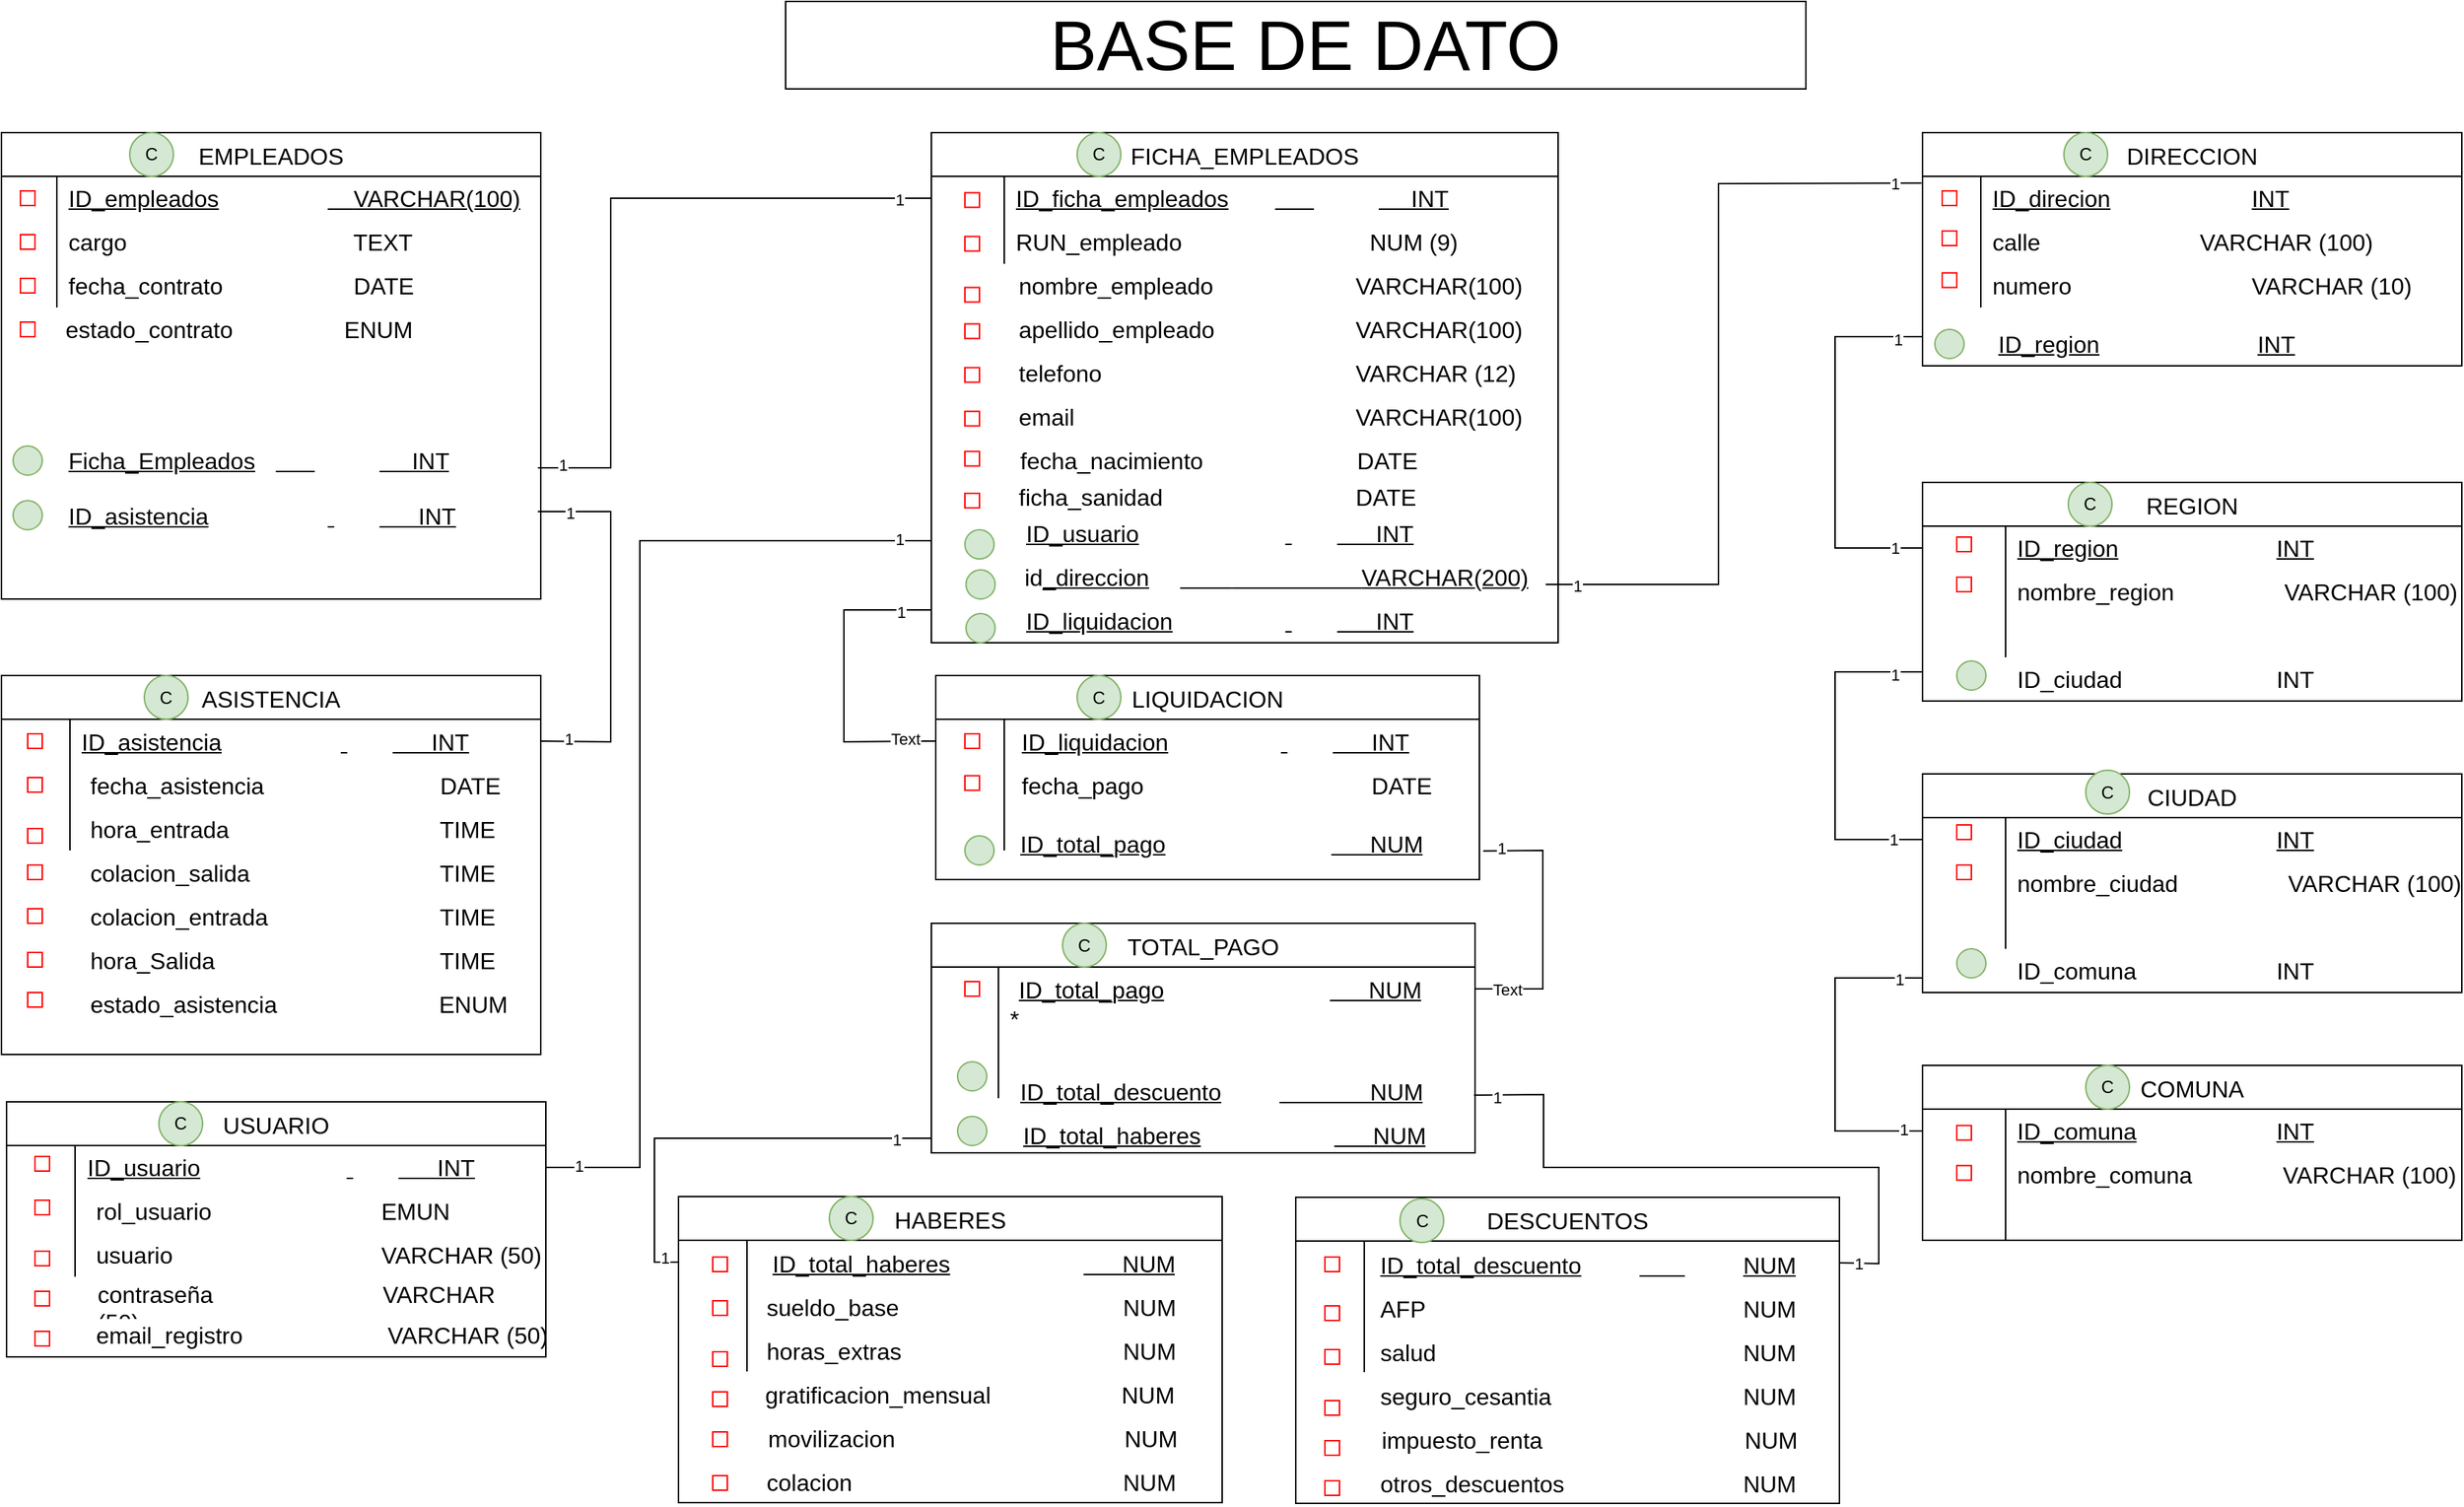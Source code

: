 <mxfile version="24.7.8">
  <diagram name="Página-1" id="rga_EOWg0aNkoYMGESI4">
    <mxGraphModel dx="5156" dy="2249" grid="1" gridSize="10" guides="1" tooltips="1" connect="1" arrows="1" fold="1" page="1" pageScale="1" pageWidth="827" pageHeight="1169" math="0" shadow="0">
      <root>
        <mxCell id="0" />
        <mxCell id="1" parent="0" />
        <mxCell id="zPB4PWtm1D8UxgN5nFBh-2" value="FICHA_EMPLEADOS" style="shape=table;startSize=30;container=1;collapsible=0;childLayout=tableLayout;fixedRows=1;rowLines=0;fontStyle=0;strokeColor=default;fontSize=16;" parent="1" vertex="1">
          <mxGeometry x="-1220" y="80" width="430" height="350" as="geometry" />
        </mxCell>
        <mxCell id="zPB4PWtm1D8UxgN5nFBh-3" value="" style="shape=tableRow;horizontal=0;startSize=0;swimlaneHead=0;swimlaneBody=0;top=0;left=0;bottom=0;right=0;collapsible=0;dropTarget=0;fillColor=none;points=[[0,0.5],[1,0.5]];portConstraint=eastwest;strokeColor=inherit;fontSize=16;" parent="zPB4PWtm1D8UxgN5nFBh-2" vertex="1">
          <mxGeometry y="30" width="430" height="30" as="geometry" />
        </mxCell>
        <mxCell id="zPB4PWtm1D8UxgN5nFBh-4" value="" style="shape=partialRectangle;html=1;whiteSpace=wrap;connectable=0;fillColor=none;top=0;left=0;bottom=0;right=0;overflow=hidden;pointerEvents=1;strokeColor=inherit;fontSize=16;" parent="zPB4PWtm1D8UxgN5nFBh-3" vertex="1">
          <mxGeometry width="50" height="30" as="geometry">
            <mxRectangle width="50" height="30" as="alternateBounds" />
          </mxGeometry>
        </mxCell>
        <mxCell id="zPB4PWtm1D8UxgN5nFBh-5" value="&lt;u&gt;ID_ficha_empleados&lt;span style=&quot;white-space: pre;&quot;&gt;&#x9;      &lt;span style=&quot;white-space: pre;&quot;&gt;&#x9;&lt;/span&gt;&lt;span style=&quot;white-space: pre;&quot;&gt;&#x9;&lt;/span&gt;     INT&lt;/span&gt;&lt;/u&gt;" style="shape=partialRectangle;html=1;whiteSpace=wrap;connectable=0;fillColor=none;top=0;left=0;bottom=0;right=0;align=left;spacingLeft=6;overflow=hidden;strokeColor=inherit;fontSize=16;" parent="zPB4PWtm1D8UxgN5nFBh-3" vertex="1">
          <mxGeometry x="50" width="380" height="30" as="geometry">
            <mxRectangle width="380" height="30" as="alternateBounds" />
          </mxGeometry>
        </mxCell>
        <mxCell id="zPB4PWtm1D8UxgN5nFBh-6" value="" style="shape=tableRow;horizontal=0;startSize=0;swimlaneHead=0;swimlaneBody=0;top=0;left=0;bottom=0;right=0;collapsible=0;dropTarget=0;fillColor=none;points=[[0,0.5],[1,0.5]];portConstraint=eastwest;strokeColor=inherit;fontSize=16;" parent="zPB4PWtm1D8UxgN5nFBh-2" vertex="1">
          <mxGeometry y="60" width="430" height="30" as="geometry" />
        </mxCell>
        <mxCell id="zPB4PWtm1D8UxgN5nFBh-7" value="" style="shape=partialRectangle;html=1;whiteSpace=wrap;connectable=0;fillColor=none;top=0;left=0;bottom=0;right=0;overflow=hidden;strokeColor=inherit;fontSize=16;" parent="zPB4PWtm1D8UxgN5nFBh-6" vertex="1">
          <mxGeometry width="50" height="30" as="geometry">
            <mxRectangle width="50" height="30" as="alternateBounds" />
          </mxGeometry>
        </mxCell>
        <mxCell id="zPB4PWtm1D8UxgN5nFBh-8" value="RUN_empleado&amp;nbsp;&amp;nbsp;&amp;nbsp;&amp;nbsp;&amp;nbsp;&amp;nbsp;&amp;nbsp;&amp;nbsp;&amp;nbsp;&amp;nbsp;&amp;nbsp;&amp;nbsp;&amp;nbsp;&amp;nbsp;&amp;nbsp;&amp;nbsp;&amp;nbsp;&amp;nbsp;&amp;nbsp;&amp;nbsp;&amp;nbsp;&amp;nbsp;&amp;nbsp;&amp;nbsp;&amp;nbsp;&amp;nbsp;&amp;nbsp;&amp;nbsp; NUM (9)" style="shape=partialRectangle;html=1;whiteSpace=wrap;connectable=0;fillColor=none;top=0;left=0;bottom=0;right=0;align=left;spacingLeft=6;overflow=hidden;strokeColor=inherit;fontSize=16;" parent="zPB4PWtm1D8UxgN5nFBh-6" vertex="1">
          <mxGeometry x="50" width="380" height="30" as="geometry">
            <mxRectangle width="380" height="30" as="alternateBounds" />
          </mxGeometry>
        </mxCell>
        <mxCell id="zPB4PWtm1D8UxgN5nFBh-22" value="EMPLEADOS" style="shape=table;startSize=30;container=1;collapsible=0;childLayout=tableLayout;fixedRows=1;rowLines=0;fontStyle=0;strokeColor=default;fontSize=16;" parent="1" vertex="1">
          <mxGeometry x="-1858" y="80" width="370" height="320" as="geometry" />
        </mxCell>
        <mxCell id="zPB4PWtm1D8UxgN5nFBh-23" value="" style="shape=tableRow;horizontal=0;startSize=0;swimlaneHead=0;swimlaneBody=0;top=0;left=0;bottom=0;right=0;collapsible=0;dropTarget=0;fillColor=none;points=[[0,0.5],[1,0.5]];portConstraint=eastwest;strokeColor=inherit;fontSize=16;" parent="zPB4PWtm1D8UxgN5nFBh-22" vertex="1">
          <mxGeometry y="30" width="370" height="30" as="geometry" />
        </mxCell>
        <mxCell id="zPB4PWtm1D8UxgN5nFBh-24" value="" style="shape=partialRectangle;html=1;whiteSpace=wrap;connectable=0;fillColor=none;top=0;left=0;bottom=0;right=0;overflow=hidden;pointerEvents=1;strokeColor=inherit;fontSize=16;" parent="zPB4PWtm1D8UxgN5nFBh-23" vertex="1">
          <mxGeometry width="38" height="30" as="geometry">
            <mxRectangle width="38" height="30" as="alternateBounds" />
          </mxGeometry>
        </mxCell>
        <mxCell id="zPB4PWtm1D8UxgN5nFBh-25" value="&lt;u&gt;ID_empleados&lt;span style=&quot;white-space: pre;&quot;&gt;&#x9;&lt;/span&gt;&lt;span style=&quot;white-space: pre;&quot;&gt;&#x9;&lt;span style=&quot;white-space: pre;&quot;&gt;&#x9;&lt;/span&gt;    &lt;/span&gt;VARCHAR(100)&lt;/u&gt;" style="shape=partialRectangle;html=1;whiteSpace=wrap;connectable=0;fillColor=none;top=0;left=0;bottom=0;right=0;align=left;spacingLeft=6;overflow=hidden;strokeColor=inherit;fontSize=16;" parent="zPB4PWtm1D8UxgN5nFBh-23" vertex="1">
          <mxGeometry x="38" width="332" height="30" as="geometry">
            <mxRectangle width="332" height="30" as="alternateBounds" />
          </mxGeometry>
        </mxCell>
        <mxCell id="zPB4PWtm1D8UxgN5nFBh-26" value="" style="shape=tableRow;horizontal=0;startSize=0;swimlaneHead=0;swimlaneBody=0;top=0;left=0;bottom=0;right=0;collapsible=0;dropTarget=0;fillColor=none;points=[[0,0.5],[1,0.5]];portConstraint=eastwest;strokeColor=inherit;fontSize=16;" parent="zPB4PWtm1D8UxgN5nFBh-22" vertex="1">
          <mxGeometry y="60" width="370" height="30" as="geometry" />
        </mxCell>
        <mxCell id="zPB4PWtm1D8UxgN5nFBh-27" value="" style="shape=partialRectangle;html=1;whiteSpace=wrap;connectable=0;fillColor=none;top=0;left=0;bottom=0;right=0;overflow=hidden;strokeColor=inherit;fontSize=16;" parent="zPB4PWtm1D8UxgN5nFBh-26" vertex="1">
          <mxGeometry width="38" height="30" as="geometry">
            <mxRectangle width="38" height="30" as="alternateBounds" />
          </mxGeometry>
        </mxCell>
        <mxCell id="zPB4PWtm1D8UxgN5nFBh-28" value="cargo&lt;span style=&quot;white-space: pre;&quot;&gt;&#x9;&lt;/span&gt;&lt;span style=&quot;white-space: pre;&quot;&gt;&#x9;&lt;/span&gt;&lt;span style=&quot;white-space: pre;&quot;&gt;&#x9;&lt;span style=&quot;white-space: pre;&quot;&gt;&#x9;&lt;/span&gt;    &lt;/span&gt;TEXT" style="shape=partialRectangle;html=1;whiteSpace=wrap;connectable=0;fillColor=none;top=0;left=0;bottom=0;right=0;align=left;spacingLeft=6;overflow=hidden;strokeColor=inherit;fontSize=16;" parent="zPB4PWtm1D8UxgN5nFBh-26" vertex="1">
          <mxGeometry x="38" width="332" height="30" as="geometry">
            <mxRectangle width="332" height="30" as="alternateBounds" />
          </mxGeometry>
        </mxCell>
        <mxCell id="zPB4PWtm1D8UxgN5nFBh-29" value="" style="shape=tableRow;horizontal=0;startSize=0;swimlaneHead=0;swimlaneBody=0;top=0;left=0;bottom=0;right=0;collapsible=0;dropTarget=0;fillColor=none;points=[[0,0.5],[1,0.5]];portConstraint=eastwest;strokeColor=inherit;fontSize=16;" parent="zPB4PWtm1D8UxgN5nFBh-22" vertex="1">
          <mxGeometry y="90" width="370" height="30" as="geometry" />
        </mxCell>
        <mxCell id="zPB4PWtm1D8UxgN5nFBh-30" value="" style="shape=partialRectangle;html=1;whiteSpace=wrap;connectable=0;fillColor=none;top=0;left=0;bottom=0;right=0;overflow=hidden;strokeColor=inherit;fontSize=16;" parent="zPB4PWtm1D8UxgN5nFBh-29" vertex="1">
          <mxGeometry width="38" height="30" as="geometry">
            <mxRectangle width="38" height="30" as="alternateBounds" />
          </mxGeometry>
        </mxCell>
        <mxCell id="zPB4PWtm1D8UxgN5nFBh-31" value="fecha_contrato&lt;span style=&quot;white-space: pre;&quot;&gt;&#x9;&lt;span style=&quot;white-space: pre;&quot;&gt;&#x9;&lt;/span&gt;    &lt;/span&gt;DATE" style="shape=partialRectangle;html=1;whiteSpace=wrap;connectable=0;fillColor=none;top=0;left=0;bottom=0;right=0;align=left;spacingLeft=6;overflow=hidden;strokeColor=inherit;fontSize=16;" parent="zPB4PWtm1D8UxgN5nFBh-29" vertex="1">
          <mxGeometry x="38" width="332" height="30" as="geometry">
            <mxRectangle width="332" height="30" as="alternateBounds" />
          </mxGeometry>
        </mxCell>
        <mxCell id="zPB4PWtm1D8UxgN5nFBh-34" value="estado_contrato&amp;nbsp;&amp;nbsp;&amp;nbsp;&amp;nbsp;&amp;nbsp;&amp;nbsp; &lt;span style=&quot;white-space: pre;&quot;&gt;&#x9;&lt;/span&gt;&amp;nbsp;&amp;nbsp; ENUM" style="shape=partialRectangle;html=1;whiteSpace=wrap;connectable=0;fillColor=none;top=0;left=0;bottom=0;right=0;align=left;spacingLeft=6;overflow=hidden;strokeColor=inherit;fontSize=16;" parent="1" vertex="1">
          <mxGeometry x="-1822" y="200" width="480" height="30" as="geometry">
            <mxRectangle width="280" height="30" as="alternateBounds" />
          </mxGeometry>
        </mxCell>
        <mxCell id="zPB4PWtm1D8UxgN5nFBh-35" value="ASISTENCIA" style="shape=table;startSize=30;container=1;collapsible=0;childLayout=tableLayout;fixedRows=1;rowLines=0;fontStyle=0;strokeColor=default;fontSize=16;" parent="1" vertex="1">
          <mxGeometry x="-1858" y="452.5" width="370" height="260" as="geometry" />
        </mxCell>
        <mxCell id="zPB4PWtm1D8UxgN5nFBh-36" value="" style="shape=tableRow;horizontal=0;startSize=0;swimlaneHead=0;swimlaneBody=0;top=0;left=0;bottom=0;right=0;collapsible=0;dropTarget=0;fillColor=none;points=[[0,0.5],[1,0.5]];portConstraint=eastwest;strokeColor=inherit;fontSize=16;" parent="zPB4PWtm1D8UxgN5nFBh-35" vertex="1">
          <mxGeometry y="30" width="370" height="30" as="geometry" />
        </mxCell>
        <mxCell id="zPB4PWtm1D8UxgN5nFBh-37" value="" style="shape=partialRectangle;html=1;whiteSpace=wrap;connectable=0;fillColor=none;top=0;left=0;bottom=0;right=0;overflow=hidden;pointerEvents=1;strokeColor=inherit;fontSize=16;" parent="zPB4PWtm1D8UxgN5nFBh-36" vertex="1">
          <mxGeometry width="47" height="30" as="geometry">
            <mxRectangle width="47" height="30" as="alternateBounds" />
          </mxGeometry>
        </mxCell>
        <mxCell id="zPB4PWtm1D8UxgN5nFBh-38" value="&lt;u&gt;ID_asistencia&lt;span style=&quot;white-space: pre;&quot;&gt;&#x9;&lt;/span&gt;&lt;span style=&quot;white-space: pre;&quot;&gt;&#x9;&lt;/span&gt;&lt;span style=&quot;white-space: pre;&quot;&gt;&#x9; &lt;span style=&quot;white-space: pre;&quot;&gt;&#x9;&lt;/span&gt;      INT&lt;/span&gt;&lt;/u&gt;" style="shape=partialRectangle;html=1;whiteSpace=wrap;connectable=0;fillColor=none;top=0;left=0;bottom=0;right=0;align=left;spacingLeft=6;overflow=hidden;strokeColor=inherit;fontSize=16;" parent="zPB4PWtm1D8UxgN5nFBh-36" vertex="1">
          <mxGeometry x="47" width="323" height="30" as="geometry">
            <mxRectangle width="323" height="30" as="alternateBounds" />
          </mxGeometry>
        </mxCell>
        <mxCell id="zPB4PWtm1D8UxgN5nFBh-39" value="" style="shape=tableRow;horizontal=0;startSize=0;swimlaneHead=0;swimlaneBody=0;top=0;left=0;bottom=0;right=0;collapsible=0;dropTarget=0;fillColor=none;points=[[0,0.5],[1,0.5]];portConstraint=eastwest;strokeColor=inherit;fontSize=16;" parent="zPB4PWtm1D8UxgN5nFBh-35" vertex="1">
          <mxGeometry y="60" width="370" height="30" as="geometry" />
        </mxCell>
        <mxCell id="zPB4PWtm1D8UxgN5nFBh-40" value="" style="shape=partialRectangle;html=1;whiteSpace=wrap;connectable=0;fillColor=none;top=0;left=0;bottom=0;right=0;overflow=hidden;strokeColor=inherit;fontSize=16;" parent="zPB4PWtm1D8UxgN5nFBh-39" vertex="1">
          <mxGeometry width="47" height="30" as="geometry">
            <mxRectangle width="47" height="30" as="alternateBounds" />
          </mxGeometry>
        </mxCell>
        <mxCell id="zPB4PWtm1D8UxgN5nFBh-41" value="" style="shape=partialRectangle;html=1;whiteSpace=wrap;connectable=0;fillColor=none;top=0;left=0;bottom=0;right=0;align=left;spacingLeft=6;overflow=hidden;strokeColor=inherit;fontSize=16;" parent="zPB4PWtm1D8UxgN5nFBh-39" vertex="1">
          <mxGeometry x="47" width="323" height="30" as="geometry">
            <mxRectangle width="323" height="30" as="alternateBounds" />
          </mxGeometry>
        </mxCell>
        <mxCell id="zPB4PWtm1D8UxgN5nFBh-42" value="" style="shape=tableRow;horizontal=0;startSize=0;swimlaneHead=0;swimlaneBody=0;top=0;left=0;bottom=0;right=0;collapsible=0;dropTarget=0;fillColor=none;points=[[0,0.5],[1,0.5]];portConstraint=eastwest;strokeColor=inherit;fontSize=16;" parent="zPB4PWtm1D8UxgN5nFBh-35" vertex="1">
          <mxGeometry y="90" width="370" height="30" as="geometry" />
        </mxCell>
        <mxCell id="zPB4PWtm1D8UxgN5nFBh-43" value="" style="shape=partialRectangle;html=1;whiteSpace=wrap;connectable=0;fillColor=none;top=0;left=0;bottom=0;right=0;overflow=hidden;strokeColor=inherit;fontSize=16;" parent="zPB4PWtm1D8UxgN5nFBh-42" vertex="1">
          <mxGeometry width="47" height="30" as="geometry">
            <mxRectangle width="47" height="30" as="alternateBounds" />
          </mxGeometry>
        </mxCell>
        <mxCell id="zPB4PWtm1D8UxgN5nFBh-44" value="" style="shape=partialRectangle;html=1;whiteSpace=wrap;connectable=0;fillColor=none;top=0;left=0;bottom=0;right=0;align=left;spacingLeft=6;overflow=hidden;strokeColor=inherit;fontSize=16;" parent="zPB4PWtm1D8UxgN5nFBh-42" vertex="1">
          <mxGeometry x="47" width="323" height="30" as="geometry">
            <mxRectangle width="323" height="30" as="alternateBounds" />
          </mxGeometry>
        </mxCell>
        <mxCell id="zPB4PWtm1D8UxgN5nFBh-48" value="nombre_empleado&lt;span style=&quot;white-space: pre;&quot;&gt;&#x9;&lt;/span&gt;&amp;nbsp;&amp;nbsp;&amp;nbsp; &lt;span style=&quot;white-space: pre;&quot;&gt;&#x9;&lt;span style=&quot;white-space: pre;&quot;&gt;&#x9;&lt;/span&gt;    &lt;/span&gt;VARCHAR(100)" style="shape=partialRectangle;html=1;whiteSpace=wrap;connectable=0;fillColor=none;top=0;left=0;bottom=0;right=0;align=left;spacingLeft=6;overflow=hidden;strokeColor=inherit;fontSize=16;" parent="1" vertex="1">
          <mxGeometry x="-1168.5" y="170" width="360" height="30" as="geometry">
            <mxRectangle width="280" height="30" as="alternateBounds" />
          </mxGeometry>
        </mxCell>
        <mxCell id="zPB4PWtm1D8UxgN5nFBh-50" value="apellido_empleado&lt;span style=&quot;white-space: pre;&quot;&gt;&#x9;&lt;/span&gt;&amp;nbsp;&amp;nbsp; &lt;span style=&quot;white-space: pre;&quot;&gt;&#x9;&lt;span style=&quot;white-space: pre;&quot;&gt;&#x9;&lt;/span&gt;    &lt;/span&gt;VARCHAR(100)" style="shape=partialRectangle;html=1;whiteSpace=wrap;connectable=0;fillColor=none;top=0;left=0;bottom=0;right=0;align=left;spacingLeft=6;overflow=hidden;strokeColor=inherit;fontSize=16;" parent="1" vertex="1">
          <mxGeometry x="-1168.5" y="200" width="430" height="30" as="geometry">
            <mxRectangle width="280" height="30" as="alternateBounds" />
          </mxGeometry>
        </mxCell>
        <mxCell id="zPB4PWtm1D8UxgN5nFBh-51" value="id&lt;u&gt;_direccion&lt;span style=&quot;white-space: pre;&quot;&gt;&#x9;        &lt;/span&gt;&lt;span style=&quot;white-space: pre;&quot;&gt;                    &lt;/span&gt;VARCHAR(200)&lt;/u&gt;" style="shape=partialRectangle;html=1;whiteSpace=wrap;connectable=0;fillColor=none;top=0;left=0;bottom=0;right=0;align=left;spacingLeft=6;overflow=hidden;strokeColor=inherit;fontSize=16;" parent="1" vertex="1">
          <mxGeometry x="-1164.5" y="370" width="360" height="30" as="geometry">
            <mxRectangle width="280" height="30" as="alternateBounds" />
          </mxGeometry>
        </mxCell>
        <mxCell id="zPB4PWtm1D8UxgN5nFBh-52" value="telefono&lt;span style=&quot;white-space: pre;&quot;&gt;&#x9;&lt;/span&gt;&lt;span style=&quot;white-space: pre;&quot;&gt;&#x9;&lt;/span&gt;&lt;span style=&quot;white-space: pre;&quot;&gt;&#x9;&lt;/span&gt;&lt;span style=&quot;white-space: pre;&quot;&gt;&#x9;&lt;/span&gt;&lt;span style=&quot;white-space: pre;&quot;&gt;&#x9;&lt;/span&gt;&amp;nbsp;&amp;nbsp;&amp;nbsp; VARCHAR (12)" style="shape=partialRectangle;html=1;whiteSpace=wrap;connectable=0;fillColor=none;top=0;left=0;bottom=0;right=0;align=left;spacingLeft=6;overflow=hidden;strokeColor=inherit;fontSize=16;" parent="1" vertex="1">
          <mxGeometry x="-1168.5" y="230" width="360" height="30" as="geometry">
            <mxRectangle width="280" height="30" as="alternateBounds" />
          </mxGeometry>
        </mxCell>
        <mxCell id="zPB4PWtm1D8UxgN5nFBh-53" value="email&lt;span style=&quot;white-space: pre;&quot;&gt;&#x9;&lt;/span&gt;&lt;span style=&quot;white-space: pre;&quot;&gt;&#x9;&lt;/span&gt;&lt;span style=&quot;white-space: pre;&quot;&gt;&#x9;&lt;/span&gt;&lt;span style=&quot;white-space: pre;&quot;&gt;&#x9;&lt;/span&gt;&lt;span style=&quot;white-space: pre;&quot;&gt;&#x9;&lt;/span&gt;&amp;nbsp; &amp;nbsp; VARCHAR(100)" style="shape=partialRectangle;html=1;whiteSpace=wrap;connectable=0;fillColor=none;top=0;left=0;bottom=0;right=0;align=left;spacingLeft=6;overflow=hidden;strokeColor=inherit;fontSize=16;" parent="1" vertex="1">
          <mxGeometry x="-1168.5" y="260" width="360" height="30" as="geometry">
            <mxRectangle width="280" height="30" as="alternateBounds" />
          </mxGeometry>
        </mxCell>
        <mxCell id="zPB4PWtm1D8UxgN5nFBh-54" value="fecha_nacimiento&lt;span style=&quot;white-space: pre;&quot;&gt;&#x9;&lt;/span&gt;&lt;span style=&quot;white-space: pre;&quot;&gt;&#x9;&lt;/span&gt;&lt;span style=&quot;white-space: pre;&quot;&gt;&#x9;&lt;/span&gt;&amp;nbsp;&amp;nbsp;&amp;nbsp; DATE" style="shape=partialRectangle;html=1;whiteSpace=wrap;connectable=0;fillColor=none;top=0;left=0;bottom=0;right=0;align=left;spacingLeft=6;overflow=hidden;strokeColor=inherit;fontSize=16;" parent="1" vertex="1">
          <mxGeometry x="-1167" y="290" width="360" height="30" as="geometry">
            <mxRectangle width="280" height="30" as="alternateBounds" />
          </mxGeometry>
        </mxCell>
        <mxCell id="zPB4PWtm1D8UxgN5nFBh-56" value="DIRECCION" style="shape=table;startSize=30;container=1;collapsible=0;childLayout=tableLayout;fixedRows=1;rowLines=0;fontStyle=0;strokeColor=default;fontSize=16;" parent="1" vertex="1">
          <mxGeometry x="-540" y="80" width="370" height="160" as="geometry" />
        </mxCell>
        <mxCell id="zPB4PWtm1D8UxgN5nFBh-57" value="" style="shape=tableRow;horizontal=0;startSize=0;swimlaneHead=0;swimlaneBody=0;top=0;left=0;bottom=0;right=0;collapsible=0;dropTarget=0;fillColor=none;points=[[0,0.5],[1,0.5]];portConstraint=eastwest;strokeColor=inherit;fontSize=16;" parent="zPB4PWtm1D8UxgN5nFBh-56" vertex="1">
          <mxGeometry y="30" width="370" height="30" as="geometry" />
        </mxCell>
        <mxCell id="zPB4PWtm1D8UxgN5nFBh-58" value="" style="shape=partialRectangle;html=1;whiteSpace=wrap;connectable=0;fillColor=none;top=0;left=0;bottom=0;right=0;overflow=hidden;pointerEvents=1;strokeColor=inherit;fontSize=16;" parent="zPB4PWtm1D8UxgN5nFBh-57" vertex="1">
          <mxGeometry width="40" height="30" as="geometry">
            <mxRectangle width="40" height="30" as="alternateBounds" />
          </mxGeometry>
        </mxCell>
        <mxCell id="zPB4PWtm1D8UxgN5nFBh-59" value="&lt;u&gt;ID_direcion&lt;span style=&quot;white-space: pre;&quot;&gt;&#x9;&lt;/span&gt;&lt;span style=&quot;white-space: pre;&quot;&gt;&#x9;&lt;/span&gt;&lt;span style=&quot;white-space: pre;&quot;&gt;&#x9;&lt;/span&gt;INT&lt;/u&gt;" style="shape=partialRectangle;html=1;whiteSpace=wrap;connectable=0;fillColor=none;top=0;left=0;bottom=0;right=0;align=left;spacingLeft=6;overflow=hidden;strokeColor=inherit;fontSize=16;" parent="zPB4PWtm1D8UxgN5nFBh-57" vertex="1">
          <mxGeometry x="40" width="330" height="30" as="geometry">
            <mxRectangle width="330" height="30" as="alternateBounds" />
          </mxGeometry>
        </mxCell>
        <mxCell id="zPB4PWtm1D8UxgN5nFBh-60" value="" style="shape=tableRow;horizontal=0;startSize=0;swimlaneHead=0;swimlaneBody=0;top=0;left=0;bottom=0;right=0;collapsible=0;dropTarget=0;fillColor=none;points=[[0,0.5],[1,0.5]];portConstraint=eastwest;strokeColor=inherit;fontSize=16;" parent="zPB4PWtm1D8UxgN5nFBh-56" vertex="1">
          <mxGeometry y="60" width="370" height="30" as="geometry" />
        </mxCell>
        <mxCell id="zPB4PWtm1D8UxgN5nFBh-61" value="" style="shape=partialRectangle;html=1;whiteSpace=wrap;connectable=0;fillColor=none;top=0;left=0;bottom=0;right=0;overflow=hidden;strokeColor=inherit;fontSize=16;" parent="zPB4PWtm1D8UxgN5nFBh-60" vertex="1">
          <mxGeometry width="40" height="30" as="geometry">
            <mxRectangle width="40" height="30" as="alternateBounds" />
          </mxGeometry>
        </mxCell>
        <mxCell id="zPB4PWtm1D8UxgN5nFBh-62" value="calle&lt;span style=&quot;white-space: pre;&quot;&gt;&#x9;&lt;/span&gt;&lt;span style=&quot;white-space: pre;&quot;&gt;&#x9;&lt;/span&gt;&lt;span style=&quot;white-space: pre;&quot;&gt;&#x9;&lt;/span&gt;&lt;span style=&quot;white-space: pre;&quot;&gt;&#x9;&lt;/span&gt;VARCHAR (100)" style="shape=partialRectangle;html=1;whiteSpace=wrap;connectable=0;fillColor=none;top=0;left=0;bottom=0;right=0;align=left;spacingLeft=6;overflow=hidden;strokeColor=inherit;fontSize=16;" parent="zPB4PWtm1D8UxgN5nFBh-60" vertex="1">
          <mxGeometry x="40" width="330" height="30" as="geometry">
            <mxRectangle width="330" height="30" as="alternateBounds" />
          </mxGeometry>
        </mxCell>
        <mxCell id="zPB4PWtm1D8UxgN5nFBh-63" value="" style="shape=tableRow;horizontal=0;startSize=0;swimlaneHead=0;swimlaneBody=0;top=0;left=0;bottom=0;right=0;collapsible=0;dropTarget=0;fillColor=none;points=[[0,0.5],[1,0.5]];portConstraint=eastwest;strokeColor=inherit;fontSize=16;" parent="zPB4PWtm1D8UxgN5nFBh-56" vertex="1">
          <mxGeometry y="90" width="370" height="30" as="geometry" />
        </mxCell>
        <mxCell id="zPB4PWtm1D8UxgN5nFBh-64" value="" style="shape=partialRectangle;html=1;whiteSpace=wrap;connectable=0;fillColor=none;top=0;left=0;bottom=0;right=0;overflow=hidden;strokeColor=inherit;fontSize=16;" parent="zPB4PWtm1D8UxgN5nFBh-63" vertex="1">
          <mxGeometry width="40" height="30" as="geometry">
            <mxRectangle width="40" height="30" as="alternateBounds" />
          </mxGeometry>
        </mxCell>
        <mxCell id="zPB4PWtm1D8UxgN5nFBh-65" value="numero&lt;span style=&quot;white-space: pre;&quot;&gt;&#x9;&lt;/span&gt;&lt;span style=&quot;white-space: pre;&quot;&gt;&#x9;&lt;/span&gt;&lt;span style=&quot;white-space: pre;&quot;&gt;&#x9;&lt;/span&gt;&lt;span style=&quot;white-space: pre;&quot;&gt;&#x9;&lt;/span&gt;VARCHAR (10)" style="shape=partialRectangle;html=1;whiteSpace=wrap;connectable=0;fillColor=none;top=0;left=0;bottom=0;right=0;align=left;spacingLeft=6;overflow=hidden;strokeColor=inherit;fontSize=16;" parent="zPB4PWtm1D8UxgN5nFBh-63" vertex="1">
          <mxGeometry x="40" width="330" height="30" as="geometry">
            <mxRectangle width="330" height="30" as="alternateBounds" />
          </mxGeometry>
        </mxCell>
        <mxCell id="zPB4PWtm1D8UxgN5nFBh-68" value="REGION" style="shape=table;startSize=30;container=1;collapsible=0;childLayout=tableLayout;fixedRows=1;rowLines=0;fontStyle=0;strokeColor=default;fontSize=16;" parent="1" vertex="1">
          <mxGeometry x="-540" y="320" width="370" height="150" as="geometry" />
        </mxCell>
        <mxCell id="zPB4PWtm1D8UxgN5nFBh-69" value="" style="shape=tableRow;horizontal=0;startSize=0;swimlaneHead=0;swimlaneBody=0;top=0;left=0;bottom=0;right=0;collapsible=0;dropTarget=0;fillColor=none;points=[[0,0.5],[1,0.5]];portConstraint=eastwest;strokeColor=inherit;fontSize=16;" parent="zPB4PWtm1D8UxgN5nFBh-68" vertex="1">
          <mxGeometry y="30" width="370" height="30" as="geometry" />
        </mxCell>
        <mxCell id="zPB4PWtm1D8UxgN5nFBh-70" value="" style="shape=partialRectangle;html=1;whiteSpace=wrap;connectable=0;fillColor=none;top=0;left=0;bottom=0;right=0;overflow=hidden;pointerEvents=1;strokeColor=inherit;fontSize=16;" parent="zPB4PWtm1D8UxgN5nFBh-69" vertex="1">
          <mxGeometry width="57" height="30" as="geometry">
            <mxRectangle width="57" height="30" as="alternateBounds" />
          </mxGeometry>
        </mxCell>
        <mxCell id="zPB4PWtm1D8UxgN5nFBh-71" value="&lt;u&gt;ID_region&lt;span style=&quot;white-space: pre;&quot;&gt;&#x9;&lt;/span&gt;&lt;span style=&quot;white-space: pre;&quot;&gt;&#x9;&lt;/span&gt;&lt;span style=&quot;white-space: pre;&quot;&gt;&#x9;&lt;/span&gt;INT&lt;/u&gt;" style="shape=partialRectangle;html=1;whiteSpace=wrap;connectable=0;fillColor=none;top=0;left=0;bottom=0;right=0;align=left;spacingLeft=6;overflow=hidden;strokeColor=inherit;fontSize=16;" parent="zPB4PWtm1D8UxgN5nFBh-69" vertex="1">
          <mxGeometry x="57" width="313" height="30" as="geometry">
            <mxRectangle width="313" height="30" as="alternateBounds" />
          </mxGeometry>
        </mxCell>
        <mxCell id="zPB4PWtm1D8UxgN5nFBh-72" value="" style="shape=tableRow;horizontal=0;startSize=0;swimlaneHead=0;swimlaneBody=0;top=0;left=0;bottom=0;right=0;collapsible=0;dropTarget=0;fillColor=none;points=[[0,0.5],[1,0.5]];portConstraint=eastwest;strokeColor=inherit;fontSize=16;" parent="zPB4PWtm1D8UxgN5nFBh-68" vertex="1">
          <mxGeometry y="60" width="370" height="30" as="geometry" />
        </mxCell>
        <mxCell id="zPB4PWtm1D8UxgN5nFBh-73" value="" style="shape=partialRectangle;html=1;whiteSpace=wrap;connectable=0;fillColor=none;top=0;left=0;bottom=0;right=0;overflow=hidden;strokeColor=inherit;fontSize=16;" parent="zPB4PWtm1D8UxgN5nFBh-72" vertex="1">
          <mxGeometry width="57" height="30" as="geometry">
            <mxRectangle width="57" height="30" as="alternateBounds" />
          </mxGeometry>
        </mxCell>
        <mxCell id="zPB4PWtm1D8UxgN5nFBh-74" value="nombre_region&amp;nbsp;&amp;nbsp;&amp;nbsp;&amp;nbsp;&amp;nbsp;&amp;nbsp;&amp;nbsp;&amp;nbsp;&amp;nbsp;&amp;nbsp;&amp;nbsp;&amp;nbsp;&amp;nbsp;&amp;nbsp;&amp;nbsp;&amp;nbsp; VARCHAR (100)" style="shape=partialRectangle;html=1;whiteSpace=wrap;connectable=0;fillColor=none;top=0;left=0;bottom=0;right=0;align=left;spacingLeft=6;overflow=hidden;strokeColor=inherit;fontSize=16;" parent="zPB4PWtm1D8UxgN5nFBh-72" vertex="1">
          <mxGeometry x="57" width="313" height="30" as="geometry">
            <mxRectangle width="313" height="30" as="alternateBounds" />
          </mxGeometry>
        </mxCell>
        <mxCell id="zPB4PWtm1D8UxgN5nFBh-75" value="" style="shape=tableRow;horizontal=0;startSize=0;swimlaneHead=0;swimlaneBody=0;top=0;left=0;bottom=0;right=0;collapsible=0;dropTarget=0;fillColor=none;points=[[0,0.5],[1,0.5]];portConstraint=eastwest;strokeColor=inherit;fontSize=16;" parent="zPB4PWtm1D8UxgN5nFBh-68" vertex="1">
          <mxGeometry y="90" width="370" height="30" as="geometry" />
        </mxCell>
        <mxCell id="zPB4PWtm1D8UxgN5nFBh-76" value="" style="shape=partialRectangle;html=1;whiteSpace=wrap;connectable=0;fillColor=none;top=0;left=0;bottom=0;right=0;overflow=hidden;strokeColor=inherit;fontSize=16;" parent="zPB4PWtm1D8UxgN5nFBh-75" vertex="1">
          <mxGeometry width="57" height="30" as="geometry">
            <mxRectangle width="57" height="30" as="alternateBounds" />
          </mxGeometry>
        </mxCell>
        <mxCell id="zPB4PWtm1D8UxgN5nFBh-77" value="" style="shape=partialRectangle;html=1;whiteSpace=wrap;connectable=0;fillColor=none;top=0;left=0;bottom=0;right=0;align=left;spacingLeft=6;overflow=hidden;strokeColor=inherit;fontSize=16;" parent="zPB4PWtm1D8UxgN5nFBh-75" vertex="1">
          <mxGeometry x="57" width="313" height="30" as="geometry">
            <mxRectangle width="313" height="30" as="alternateBounds" />
          </mxGeometry>
        </mxCell>
        <mxCell id="zPB4PWtm1D8UxgN5nFBh-79" value="ID_ciudad&lt;span style=&quot;white-space: pre;&quot;&gt;&#x9;&lt;/span&gt;&lt;span style=&quot;white-space: pre;&quot;&gt;&#x9;&lt;/span&gt;&lt;span style=&quot;white-space: pre;&quot;&gt;&#x9;&lt;/span&gt;INT" style="shape=partialRectangle;html=1;whiteSpace=wrap;connectable=0;fillColor=none;top=0;left=0;bottom=0;right=0;align=left;spacingLeft=6;overflow=hidden;strokeColor=inherit;fontSize=16;" parent="1" vertex="1">
          <mxGeometry x="-483" y="440" width="313" height="30" as="geometry">
            <mxRectangle width="313" height="30" as="alternateBounds" />
          </mxGeometry>
        </mxCell>
        <mxCell id="zPB4PWtm1D8UxgN5nFBh-104" value="CIUDAD" style="shape=table;startSize=30;container=1;collapsible=0;childLayout=tableLayout;fixedRows=1;rowLines=0;fontStyle=0;strokeColor=default;fontSize=16;" parent="1" vertex="1">
          <mxGeometry x="-540" y="520" width="370" height="150" as="geometry" />
        </mxCell>
        <mxCell id="zPB4PWtm1D8UxgN5nFBh-105" value="" style="shape=tableRow;horizontal=0;startSize=0;swimlaneHead=0;swimlaneBody=0;top=0;left=0;bottom=0;right=0;collapsible=0;dropTarget=0;fillColor=none;points=[[0,0.5],[1,0.5]];portConstraint=eastwest;strokeColor=inherit;fontSize=16;" parent="zPB4PWtm1D8UxgN5nFBh-104" vertex="1">
          <mxGeometry y="30" width="370" height="30" as="geometry" />
        </mxCell>
        <mxCell id="zPB4PWtm1D8UxgN5nFBh-106" value="" style="shape=partialRectangle;html=1;whiteSpace=wrap;connectable=0;fillColor=none;top=0;left=0;bottom=0;right=0;overflow=hidden;pointerEvents=1;strokeColor=inherit;fontSize=16;" parent="zPB4PWtm1D8UxgN5nFBh-105" vertex="1">
          <mxGeometry width="57" height="30" as="geometry">
            <mxRectangle width="57" height="30" as="alternateBounds" />
          </mxGeometry>
        </mxCell>
        <mxCell id="zPB4PWtm1D8UxgN5nFBh-107" value="&lt;u&gt;ID_ciudad&lt;span style=&quot;white-space: pre;&quot;&gt;&#x9;&lt;/span&gt;&lt;span style=&quot;white-space: pre;&quot;&gt;&#x9;&lt;/span&gt;&lt;span style=&quot;white-space: pre;&quot;&gt;&#x9;&lt;/span&gt;INT&lt;/u&gt;" style="shape=partialRectangle;html=1;whiteSpace=wrap;connectable=0;fillColor=none;top=0;left=0;bottom=0;right=0;align=left;spacingLeft=6;overflow=hidden;strokeColor=inherit;fontSize=16;" parent="zPB4PWtm1D8UxgN5nFBh-105" vertex="1">
          <mxGeometry x="57" width="313" height="30" as="geometry">
            <mxRectangle width="313" height="30" as="alternateBounds" />
          </mxGeometry>
        </mxCell>
        <mxCell id="zPB4PWtm1D8UxgN5nFBh-108" value="" style="shape=tableRow;horizontal=0;startSize=0;swimlaneHead=0;swimlaneBody=0;top=0;left=0;bottom=0;right=0;collapsible=0;dropTarget=0;fillColor=none;points=[[0,0.5],[1,0.5]];portConstraint=eastwest;strokeColor=inherit;fontSize=16;" parent="zPB4PWtm1D8UxgN5nFBh-104" vertex="1">
          <mxGeometry y="60" width="370" height="30" as="geometry" />
        </mxCell>
        <mxCell id="zPB4PWtm1D8UxgN5nFBh-109" value="" style="shape=partialRectangle;html=1;whiteSpace=wrap;connectable=0;fillColor=none;top=0;left=0;bottom=0;right=0;overflow=hidden;strokeColor=inherit;fontSize=16;" parent="zPB4PWtm1D8UxgN5nFBh-108" vertex="1">
          <mxGeometry width="57" height="30" as="geometry">
            <mxRectangle width="57" height="30" as="alternateBounds" />
          </mxGeometry>
        </mxCell>
        <mxCell id="zPB4PWtm1D8UxgN5nFBh-110" value="nombre_ciudad &amp;nbsp;&amp;nbsp;&amp;nbsp;&amp;nbsp;&amp;nbsp;&amp;nbsp;&amp;nbsp;&amp;nbsp;&amp;nbsp;&amp;nbsp;&amp;nbsp;&amp;nbsp;&amp;nbsp;&amp;nbsp;&amp;nbsp; VARCHAR (100)" style="shape=partialRectangle;html=1;whiteSpace=wrap;connectable=0;fillColor=none;top=0;left=0;bottom=0;right=0;align=left;spacingLeft=6;overflow=hidden;strokeColor=inherit;fontSize=16;" parent="zPB4PWtm1D8UxgN5nFBh-108" vertex="1">
          <mxGeometry x="57" width="313" height="30" as="geometry">
            <mxRectangle width="313" height="30" as="alternateBounds" />
          </mxGeometry>
        </mxCell>
        <mxCell id="zPB4PWtm1D8UxgN5nFBh-111" value="" style="shape=tableRow;horizontal=0;startSize=0;swimlaneHead=0;swimlaneBody=0;top=0;left=0;bottom=0;right=0;collapsible=0;dropTarget=0;fillColor=none;points=[[0,0.5],[1,0.5]];portConstraint=eastwest;strokeColor=inherit;fontSize=16;" parent="zPB4PWtm1D8UxgN5nFBh-104" vertex="1">
          <mxGeometry y="90" width="370" height="30" as="geometry" />
        </mxCell>
        <mxCell id="zPB4PWtm1D8UxgN5nFBh-112" value="" style="shape=partialRectangle;html=1;whiteSpace=wrap;connectable=0;fillColor=none;top=0;left=0;bottom=0;right=0;overflow=hidden;strokeColor=inherit;fontSize=16;" parent="zPB4PWtm1D8UxgN5nFBh-111" vertex="1">
          <mxGeometry width="57" height="30" as="geometry">
            <mxRectangle width="57" height="30" as="alternateBounds" />
          </mxGeometry>
        </mxCell>
        <mxCell id="zPB4PWtm1D8UxgN5nFBh-113" value="" style="shape=partialRectangle;html=1;whiteSpace=wrap;connectable=0;fillColor=none;top=0;left=0;bottom=0;right=0;align=left;spacingLeft=6;overflow=hidden;strokeColor=inherit;fontSize=16;" parent="zPB4PWtm1D8UxgN5nFBh-111" vertex="1">
          <mxGeometry x="57" width="313" height="30" as="geometry">
            <mxRectangle width="313" height="30" as="alternateBounds" />
          </mxGeometry>
        </mxCell>
        <mxCell id="zPB4PWtm1D8UxgN5nFBh-115" value="ID_comuna&lt;span style=&quot;white-space: pre;&quot;&gt;&#x9;&lt;/span&gt;&lt;span style=&quot;white-space: pre;&quot;&gt;&#x9;&lt;/span&gt;&lt;span style=&quot;white-space: pre;&quot;&gt;&#x9;&lt;/span&gt;INT" style="shape=partialRectangle;html=1;whiteSpace=wrap;connectable=0;fillColor=none;top=0;left=0;bottom=0;right=0;align=left;spacingLeft=6;overflow=hidden;strokeColor=inherit;fontSize=16;" parent="1" vertex="1">
          <mxGeometry x="-483" y="640" width="313" height="30" as="geometry">
            <mxRectangle width="313" height="30" as="alternateBounds" />
          </mxGeometry>
        </mxCell>
        <mxCell id="zPB4PWtm1D8UxgN5nFBh-116" value="COMUNA" style="shape=table;startSize=30;container=1;collapsible=0;childLayout=tableLayout;fixedRows=1;rowLines=0;fontStyle=0;strokeColor=default;fontSize=16;" parent="1" vertex="1">
          <mxGeometry x="-540" y="720" width="370" height="120" as="geometry" />
        </mxCell>
        <mxCell id="zPB4PWtm1D8UxgN5nFBh-117" value="" style="shape=tableRow;horizontal=0;startSize=0;swimlaneHead=0;swimlaneBody=0;top=0;left=0;bottom=0;right=0;collapsible=0;dropTarget=0;fillColor=none;points=[[0,0.5],[1,0.5]];portConstraint=eastwest;strokeColor=inherit;fontSize=16;" parent="zPB4PWtm1D8UxgN5nFBh-116" vertex="1">
          <mxGeometry y="30" width="370" height="30" as="geometry" />
        </mxCell>
        <mxCell id="zPB4PWtm1D8UxgN5nFBh-118" value="" style="shape=partialRectangle;html=1;whiteSpace=wrap;connectable=0;fillColor=none;top=0;left=0;bottom=0;right=0;overflow=hidden;pointerEvents=1;strokeColor=inherit;fontSize=16;" parent="zPB4PWtm1D8UxgN5nFBh-117" vertex="1">
          <mxGeometry width="57" height="30" as="geometry">
            <mxRectangle width="57" height="30" as="alternateBounds" />
          </mxGeometry>
        </mxCell>
        <mxCell id="zPB4PWtm1D8UxgN5nFBh-119" value="&lt;u&gt;ID_comuna&lt;span style=&quot;white-space: pre;&quot;&gt;&#x9;&lt;/span&gt;&lt;span style=&quot;white-space: pre;&quot;&gt;&#x9;&lt;/span&gt;&lt;span style=&quot;white-space: pre;&quot;&gt;&#x9;&lt;/span&gt;INT&lt;/u&gt;" style="shape=partialRectangle;html=1;whiteSpace=wrap;connectable=0;fillColor=none;top=0;left=0;bottom=0;right=0;align=left;spacingLeft=6;overflow=hidden;strokeColor=inherit;fontSize=16;" parent="zPB4PWtm1D8UxgN5nFBh-117" vertex="1">
          <mxGeometry x="57" width="313" height="30" as="geometry">
            <mxRectangle width="313" height="30" as="alternateBounds" />
          </mxGeometry>
        </mxCell>
        <mxCell id="zPB4PWtm1D8UxgN5nFBh-120" value="" style="shape=tableRow;horizontal=0;startSize=0;swimlaneHead=0;swimlaneBody=0;top=0;left=0;bottom=0;right=0;collapsible=0;dropTarget=0;fillColor=none;points=[[0,0.5],[1,0.5]];portConstraint=eastwest;strokeColor=inherit;fontSize=16;" parent="zPB4PWtm1D8UxgN5nFBh-116" vertex="1">
          <mxGeometry y="60" width="370" height="30" as="geometry" />
        </mxCell>
        <mxCell id="zPB4PWtm1D8UxgN5nFBh-121" value="" style="shape=partialRectangle;html=1;whiteSpace=wrap;connectable=0;fillColor=none;top=0;left=0;bottom=0;right=0;overflow=hidden;strokeColor=inherit;fontSize=16;" parent="zPB4PWtm1D8UxgN5nFBh-120" vertex="1">
          <mxGeometry width="57" height="30" as="geometry">
            <mxRectangle width="57" height="30" as="alternateBounds" />
          </mxGeometry>
        </mxCell>
        <mxCell id="zPB4PWtm1D8UxgN5nFBh-122" value="nombre_comuna&amp;nbsp;&amp;nbsp;&amp;nbsp;&amp;nbsp;&amp;nbsp;&amp;nbsp;&amp;nbsp;&amp;nbsp;&amp;nbsp;&amp;nbsp;&amp;nbsp;&amp;nbsp;&amp;nbsp; VARCHAR (100)" style="shape=partialRectangle;html=1;whiteSpace=wrap;connectable=0;fillColor=none;top=0;left=0;bottom=0;right=0;align=left;spacingLeft=6;overflow=hidden;strokeColor=inherit;fontSize=16;" parent="zPB4PWtm1D8UxgN5nFBh-120" vertex="1">
          <mxGeometry x="57" width="313" height="30" as="geometry">
            <mxRectangle width="313" height="30" as="alternateBounds" />
          </mxGeometry>
        </mxCell>
        <mxCell id="zPB4PWtm1D8UxgN5nFBh-123" value="" style="shape=tableRow;horizontal=0;startSize=0;swimlaneHead=0;swimlaneBody=0;top=0;left=0;bottom=0;right=0;collapsible=0;dropTarget=0;fillColor=none;points=[[0,0.5],[1,0.5]];portConstraint=eastwest;strokeColor=inherit;fontSize=16;" parent="zPB4PWtm1D8UxgN5nFBh-116" vertex="1">
          <mxGeometry y="90" width="370" height="30" as="geometry" />
        </mxCell>
        <mxCell id="zPB4PWtm1D8UxgN5nFBh-124" value="" style="shape=partialRectangle;html=1;whiteSpace=wrap;connectable=0;fillColor=none;top=0;left=0;bottom=0;right=0;overflow=hidden;strokeColor=inherit;fontSize=16;" parent="zPB4PWtm1D8UxgN5nFBh-123" vertex="1">
          <mxGeometry width="57" height="30" as="geometry">
            <mxRectangle width="57" height="30" as="alternateBounds" />
          </mxGeometry>
        </mxCell>
        <mxCell id="zPB4PWtm1D8UxgN5nFBh-125" value="" style="shape=partialRectangle;html=1;whiteSpace=wrap;connectable=0;fillColor=none;top=0;left=0;bottom=0;right=0;align=left;spacingLeft=6;overflow=hidden;strokeColor=inherit;fontSize=16;" parent="zPB4PWtm1D8UxgN5nFBh-123" vertex="1">
          <mxGeometry x="57" width="313" height="30" as="geometry">
            <mxRectangle width="313" height="30" as="alternateBounds" />
          </mxGeometry>
        </mxCell>
        <mxCell id="zPB4PWtm1D8UxgN5nFBh-129" value="" style="endArrow=none;html=1;rounded=0;exitX=0;exitY=0.5;exitDx=0;exitDy=0;startArrow=none;startFill=0;endFill=0;" parent="1" source="zPB4PWtm1D8UxgN5nFBh-69" edge="1">
          <mxGeometry width="50" height="50" relative="1" as="geometry">
            <mxPoint x="-400" y="510" as="sourcePoint" />
            <mxPoint x="-540" y="220" as="targetPoint" />
            <Array as="points">
              <mxPoint x="-600" y="365" />
              <mxPoint x="-600" y="220" />
            </Array>
          </mxGeometry>
        </mxCell>
        <mxCell id="9Rzcib2eHwfMCYV8nX1K-111" value="1" style="edgeLabel;html=1;align=center;verticalAlign=middle;resizable=0;points=[];" vertex="1" connectable="0" parent="zPB4PWtm1D8UxgN5nFBh-129">
          <mxGeometry x="-0.851" relative="1" as="geometry">
            <mxPoint as="offset" />
          </mxGeometry>
        </mxCell>
        <mxCell id="9Rzcib2eHwfMCYV8nX1K-112" value="1" style="edgeLabel;html=1;align=center;verticalAlign=middle;resizable=0;points=[];" vertex="1" connectable="0" parent="zPB4PWtm1D8UxgN5nFBh-129">
          <mxGeometry x="0.872" y="-2" relative="1" as="geometry">
            <mxPoint as="offset" />
          </mxGeometry>
        </mxCell>
        <mxCell id="zPB4PWtm1D8UxgN5nFBh-131" value="" style="endArrow=none;html=1;rounded=0;exitX=0;exitY=0.5;exitDx=0;exitDy=0;startArrow=none;startFill=0;endFill=0;" parent="1" source="zPB4PWtm1D8UxgN5nFBh-117" edge="1">
          <mxGeometry width="50" height="50" relative="1" as="geometry">
            <mxPoint x="-370" y="470" as="sourcePoint" />
            <mxPoint x="-540" y="660" as="targetPoint" />
            <Array as="points">
              <mxPoint x="-600" y="765" />
              <mxPoint x="-600" y="690" />
              <mxPoint x="-600" y="660" />
            </Array>
          </mxGeometry>
        </mxCell>
        <mxCell id="9Rzcib2eHwfMCYV8nX1K-107" value="1" style="edgeLabel;html=1;align=center;verticalAlign=middle;resizable=0;points=[];" vertex="1" connectable="0" parent="zPB4PWtm1D8UxgN5nFBh-131">
          <mxGeometry x="-0.884" y="-1" relative="1" as="geometry">
            <mxPoint as="offset" />
          </mxGeometry>
        </mxCell>
        <mxCell id="9Rzcib2eHwfMCYV8nX1K-108" value="1" style="edgeLabel;html=1;align=center;verticalAlign=middle;resizable=0;points=[];" vertex="1" connectable="0" parent="zPB4PWtm1D8UxgN5nFBh-131">
          <mxGeometry x="0.858" y="-1" relative="1" as="geometry">
            <mxPoint as="offset" />
          </mxGeometry>
        </mxCell>
        <mxCell id="zPB4PWtm1D8UxgN5nFBh-132" value="" style="endArrow=none;html=1;rounded=0;exitX=0;exitY=0.5;exitDx=0;exitDy=0;startArrow=none;startFill=0;endFill=0;" parent="1" source="zPB4PWtm1D8UxgN5nFBh-105" edge="1">
          <mxGeometry width="50" height="50" relative="1" as="geometry">
            <mxPoint x="-650" y="555" as="sourcePoint" />
            <mxPoint x="-540" y="450" as="targetPoint" />
            <Array as="points">
              <mxPoint x="-600" y="565" />
              <mxPoint x="-600" y="450" />
            </Array>
          </mxGeometry>
        </mxCell>
        <mxCell id="9Rzcib2eHwfMCYV8nX1K-109" value="1" style="edgeLabel;html=1;align=center;verticalAlign=middle;resizable=0;points=[];" vertex="1" connectable="0" parent="zPB4PWtm1D8UxgN5nFBh-132">
          <mxGeometry x="-0.824" relative="1" as="geometry">
            <mxPoint as="offset" />
          </mxGeometry>
        </mxCell>
        <mxCell id="9Rzcib2eHwfMCYV8nX1K-110" value="1" style="edgeLabel;html=1;align=center;verticalAlign=middle;resizable=0;points=[];" vertex="1" connectable="0" parent="zPB4PWtm1D8UxgN5nFBh-132">
          <mxGeometry x="0.832" y="-2" relative="1" as="geometry">
            <mxPoint as="offset" />
          </mxGeometry>
        </mxCell>
        <mxCell id="zPB4PWtm1D8UxgN5nFBh-137" value="" style="shape=tableRow;horizontal=0;startSize=0;swimlaneHead=0;swimlaneBody=0;top=0;left=0;bottom=0;right=0;collapsible=0;dropTarget=0;fillColor=none;points=[[0,0.5],[1,0.5]];portConstraint=eastwest;strokeColor=inherit;fontSize=16;" parent="1" vertex="1">
          <mxGeometry x="-1858" y="512.5" width="420" height="30" as="geometry" />
        </mxCell>
        <mxCell id="zPB4PWtm1D8UxgN5nFBh-139" value="fecha_asistencia&amp;nbsp;&amp;nbsp;&amp;nbsp;&amp;nbsp;&amp;nbsp; &lt;span style=&quot;white-space: pre;&quot;&gt;&#x9; &lt;span style=&quot;white-space: pre;&quot;&gt;&#x9;&lt;/span&gt;      DATE&lt;/span&gt;" style="shape=partialRectangle;html=1;whiteSpace=wrap;connectable=0;fillColor=none;top=0;left=0;bottom=0;right=0;align=left;spacingLeft=6;overflow=hidden;strokeColor=inherit;fontSize=16;" parent="zPB4PWtm1D8UxgN5nFBh-137" vertex="1">
          <mxGeometry x="53" width="307" height="30" as="geometry">
            <mxRectangle width="367" height="30" as="alternateBounds" />
          </mxGeometry>
        </mxCell>
        <mxCell id="zPB4PWtm1D8UxgN5nFBh-140" value="hora_entrada &amp;nbsp;&amp;nbsp;&amp;nbsp;&amp;nbsp; &lt;span style=&quot;white-space: pre;&quot;&gt;&#x9; &lt;span style=&quot;white-space: pre;&quot;&gt;&#x9;&lt;/span&gt;              TIME&lt;/span&gt;" style="shape=partialRectangle;html=1;whiteSpace=wrap;connectable=0;fillColor=none;top=0;left=0;bottom=0;right=0;align=left;spacingLeft=6;overflow=hidden;strokeColor=inherit;fontSize=16;" parent="1" vertex="1">
          <mxGeometry x="-1805" y="542.5" width="305" height="30" as="geometry">
            <mxRectangle width="367" height="30" as="alternateBounds" />
          </mxGeometry>
        </mxCell>
        <mxCell id="zPB4PWtm1D8UxgN5nFBh-141" value="hora_Salida&lt;span style=&quot;white-space: pre;&quot;&gt;&#x9;&lt;/span&gt;&lt;span style=&quot;white-space: pre;&quot;&gt;&#x9;&lt;/span&gt;&lt;span style=&quot;white-space: pre;&quot;&gt;&#x9;&lt;/span&gt;&lt;span style=&quot;white-space: pre;&quot;&gt;&#x9;&lt;/span&gt;&amp;nbsp;&amp;nbsp;&amp;nbsp;&amp;nbsp;&amp;nbsp; TIME" style="shape=partialRectangle;html=1;whiteSpace=wrap;connectable=0;fillColor=none;top=0;left=0;bottom=0;right=0;align=left;spacingLeft=6;overflow=hidden;strokeColor=inherit;fontSize=16;" parent="1" vertex="1">
          <mxGeometry x="-1805" y="632.5" width="305" height="30" as="geometry">
            <mxRectangle width="367" height="30" as="alternateBounds" />
          </mxGeometry>
        </mxCell>
        <mxCell id="zPB4PWtm1D8UxgN5nFBh-142" value="colacion_salida &amp;nbsp;&amp;nbsp;&amp;nbsp;&amp;nbsp; &lt;span style=&quot;white-space: pre;&quot;&gt;&#x9; &lt;span style=&quot;white-space: pre;&quot;&gt;&#x9;&lt;/span&gt;              TIME&lt;/span&gt;" style="shape=partialRectangle;html=1;whiteSpace=wrap;connectable=0;fillColor=none;top=0;left=0;bottom=0;right=0;align=left;spacingLeft=6;overflow=hidden;strokeColor=inherit;fontSize=16;" parent="1" vertex="1">
          <mxGeometry x="-1805" y="572.5" width="295" height="30" as="geometry">
            <mxRectangle width="367" height="30" as="alternateBounds" />
          </mxGeometry>
        </mxCell>
        <mxCell id="zPB4PWtm1D8UxgN5nFBh-143" value="colacion_entrada&lt;span style=&quot;white-space: pre;&quot;&gt;&#x9;&lt;/span&gt;&lt;span style=&quot;white-space: pre;&quot;&gt;&#x9;&lt;/span&gt;&lt;span style=&quot;white-space: pre;&quot;&gt;&#x9;&lt;/span&gt;&amp;nbsp;&amp;nbsp;&amp;nbsp;&amp;nbsp;&amp;nbsp; TIME" style="shape=partialRectangle;html=1;whiteSpace=wrap;connectable=0;fillColor=none;top=0;left=0;bottom=0;right=0;align=left;spacingLeft=6;overflow=hidden;strokeColor=inherit;fontSize=16;" parent="1" vertex="1">
          <mxGeometry x="-1805" y="602.5" width="305" height="30" as="geometry">
            <mxRectangle width="367" height="30" as="alternateBounds" />
          </mxGeometry>
        </mxCell>
        <mxCell id="zPB4PWtm1D8UxgN5nFBh-144" value="estado_asistencia&amp;nbsp;&amp;nbsp;&amp;nbsp;&amp;nbsp;&amp;nbsp;&amp;nbsp;&amp;nbsp;&amp;nbsp;&amp;nbsp;&amp;nbsp;&amp;nbsp;&amp;nbsp;&amp;nbsp;&amp;nbsp;&amp;nbsp;&amp;nbsp;&amp;nbsp;&amp;nbsp;&amp;nbsp;&amp;nbsp;&amp;nbsp;&amp;nbsp;&amp;nbsp;&amp;nbsp; ENUM" style="shape=partialRectangle;html=1;whiteSpace=wrap;connectable=0;fillColor=none;top=0;left=0;bottom=0;right=0;align=left;spacingLeft=6;overflow=hidden;strokeColor=inherit;fontSize=16;" parent="1" vertex="1">
          <mxGeometry x="-1805" y="662.5" width="295" height="30" as="geometry">
            <mxRectangle width="367" height="30" as="alternateBounds" />
          </mxGeometry>
        </mxCell>
        <mxCell id="zPB4PWtm1D8UxgN5nFBh-145" value="LIQUIDACION" style="shape=table;startSize=30;container=1;collapsible=0;childLayout=tableLayout;fixedRows=1;rowLines=0;fontStyle=0;strokeColor=default;fontSize=16;" parent="1" vertex="1">
          <mxGeometry x="-1217" y="452.5" width="373" height="140" as="geometry" />
        </mxCell>
        <mxCell id="zPB4PWtm1D8UxgN5nFBh-146" value="" style="shape=tableRow;horizontal=0;startSize=0;swimlaneHead=0;swimlaneBody=0;top=0;left=0;bottom=0;right=0;collapsible=0;dropTarget=0;fillColor=none;points=[[0,0.5],[1,0.5]];portConstraint=eastwest;strokeColor=inherit;fontSize=16;" parent="zPB4PWtm1D8UxgN5nFBh-145" vertex="1">
          <mxGeometry y="30" width="373" height="30" as="geometry" />
        </mxCell>
        <mxCell id="zPB4PWtm1D8UxgN5nFBh-147" value="" style="shape=partialRectangle;html=1;whiteSpace=wrap;connectable=0;fillColor=none;top=0;left=0;bottom=0;right=0;overflow=hidden;pointerEvents=1;strokeColor=inherit;fontSize=16;" parent="zPB4PWtm1D8UxgN5nFBh-146" vertex="1">
          <mxGeometry width="47" height="30" as="geometry">
            <mxRectangle width="47" height="30" as="alternateBounds" />
          </mxGeometry>
        </mxCell>
        <mxCell id="zPB4PWtm1D8UxgN5nFBh-148" value="" style="shape=partialRectangle;html=1;whiteSpace=wrap;connectable=0;fillColor=none;top=0;left=0;bottom=0;right=0;align=left;spacingLeft=6;overflow=hidden;strokeColor=inherit;fontSize=16;" parent="zPB4PWtm1D8UxgN5nFBh-146" vertex="1">
          <mxGeometry x="47" width="326" height="30" as="geometry">
            <mxRectangle width="326" height="30" as="alternateBounds" />
          </mxGeometry>
        </mxCell>
        <mxCell id="zPB4PWtm1D8UxgN5nFBh-149" value="" style="shape=tableRow;horizontal=0;startSize=0;swimlaneHead=0;swimlaneBody=0;top=0;left=0;bottom=0;right=0;collapsible=0;dropTarget=0;fillColor=none;points=[[0,0.5],[1,0.5]];portConstraint=eastwest;strokeColor=inherit;fontSize=16;" parent="zPB4PWtm1D8UxgN5nFBh-145" vertex="1">
          <mxGeometry y="60" width="373" height="30" as="geometry" />
        </mxCell>
        <mxCell id="zPB4PWtm1D8UxgN5nFBh-150" value="" style="shape=partialRectangle;html=1;whiteSpace=wrap;connectable=0;fillColor=none;top=0;left=0;bottom=0;right=0;overflow=hidden;strokeColor=inherit;fontSize=16;" parent="zPB4PWtm1D8UxgN5nFBh-149" vertex="1">
          <mxGeometry width="47" height="30" as="geometry">
            <mxRectangle width="47" height="30" as="alternateBounds" />
          </mxGeometry>
        </mxCell>
        <mxCell id="zPB4PWtm1D8UxgN5nFBh-151" value="" style="shape=partialRectangle;html=1;whiteSpace=wrap;connectable=0;fillColor=none;top=0;left=0;bottom=0;right=0;align=left;spacingLeft=6;overflow=hidden;strokeColor=inherit;fontSize=16;" parent="zPB4PWtm1D8UxgN5nFBh-149" vertex="1">
          <mxGeometry x="47" width="326" height="30" as="geometry">
            <mxRectangle width="326" height="30" as="alternateBounds" />
          </mxGeometry>
        </mxCell>
        <mxCell id="zPB4PWtm1D8UxgN5nFBh-152" value="" style="shape=tableRow;horizontal=0;startSize=0;swimlaneHead=0;swimlaneBody=0;top=0;left=0;bottom=0;right=0;collapsible=0;dropTarget=0;fillColor=none;points=[[0,0.5],[1,0.5]];portConstraint=eastwest;strokeColor=inherit;fontSize=16;" parent="zPB4PWtm1D8UxgN5nFBh-145" vertex="1">
          <mxGeometry y="90" width="373" height="30" as="geometry" />
        </mxCell>
        <mxCell id="zPB4PWtm1D8UxgN5nFBh-153" value="" style="shape=partialRectangle;html=1;whiteSpace=wrap;connectable=0;fillColor=none;top=0;left=0;bottom=0;right=0;overflow=hidden;strokeColor=inherit;fontSize=16;" parent="zPB4PWtm1D8UxgN5nFBh-152" vertex="1">
          <mxGeometry width="47" height="30" as="geometry">
            <mxRectangle width="47" height="30" as="alternateBounds" />
          </mxGeometry>
        </mxCell>
        <mxCell id="zPB4PWtm1D8UxgN5nFBh-154" value="" style="shape=partialRectangle;html=1;whiteSpace=wrap;connectable=0;fillColor=none;top=0;left=0;bottom=0;right=0;align=left;spacingLeft=6;overflow=hidden;strokeColor=inherit;fontSize=16;" parent="zPB4PWtm1D8UxgN5nFBh-152" vertex="1">
          <mxGeometry x="47" width="326" height="30" as="geometry">
            <mxRectangle width="326" height="30" as="alternateBounds" />
          </mxGeometry>
        </mxCell>
        <mxCell id="zPB4PWtm1D8UxgN5nFBh-155" value="" style="shape=tableRow;horizontal=0;startSize=0;swimlaneHead=0;swimlaneBody=0;top=0;left=0;bottom=0;right=0;collapsible=0;dropTarget=0;fillColor=none;points=[[0,0.5],[1,0.5]];portConstraint=eastwest;strokeColor=inherit;fontSize=16;" parent="1" vertex="1">
          <mxGeometry x="-1220" y="587.5" width="420" height="30" as="geometry" />
        </mxCell>
        <mxCell id="zPB4PWtm1D8UxgN5nFBh-163" value="&lt;u&gt;ID_liquidacion&lt;span style=&quot;white-space: pre;&quot;&gt;&#x9;&lt;/span&gt;&lt;span style=&quot;white-space: pre;&quot;&gt;&#x9;&lt;/span&gt;&lt;span style=&quot;white-space: pre;&quot;&gt;&#x9; &lt;span style=&quot;white-space: pre;&quot;&gt;&#x9;&lt;/span&gt;      INT&lt;/span&gt;&lt;/u&gt;" style="shape=partialRectangle;html=1;whiteSpace=wrap;connectable=0;fillColor=none;top=0;left=0;bottom=0;right=0;align=left;spacingLeft=6;overflow=hidden;strokeColor=inherit;fontSize=16;" parent="1" vertex="1">
          <mxGeometry x="-1166" y="482.5" width="310" height="30" as="geometry">
            <mxRectangle width="367" height="30" as="alternateBounds" />
          </mxGeometry>
        </mxCell>
        <mxCell id="zPB4PWtm1D8UxgN5nFBh-166" value="&lt;u&gt;ID_asistencia&lt;span style=&quot;white-space: pre;&quot;&gt;&#x9;&lt;/span&gt;&lt;span style=&quot;white-space: pre;&quot;&gt;&#x9;&lt;/span&gt;&lt;span style=&quot;white-space: pre;&quot;&gt;&#x9; &lt;span style=&quot;white-space: pre;&quot;&gt;&#x9;&lt;/span&gt;      INT&lt;/span&gt;&lt;/u&gt;" style="shape=partialRectangle;html=1;whiteSpace=wrap;connectable=0;fillColor=none;top=0;left=0;bottom=0;right=0;align=left;spacingLeft=6;overflow=hidden;strokeColor=inherit;fontSize=16;" parent="1" vertex="1">
          <mxGeometry x="-1820" y="327.5" width="323" height="30" as="geometry">
            <mxRectangle width="367" height="30" as="alternateBounds" />
          </mxGeometry>
        </mxCell>
        <mxCell id="zPB4PWtm1D8UxgN5nFBh-167" value="&lt;u&gt;Ficha_Empleados&lt;span style=&quot;white-space: pre;&quot;&gt;&#x9;      &lt;span style=&quot;white-space: pre;&quot;&gt;&#x9;&lt;/span&gt;&lt;span style=&quot;white-space: pre;&quot;&gt;&#x9;&lt;/span&gt;     INT&lt;/span&gt;&lt;/u&gt;" style="shape=partialRectangle;html=1;whiteSpace=wrap;connectable=0;fillColor=none;top=0;left=0;bottom=0;right=0;align=left;spacingLeft=6;overflow=hidden;strokeColor=inherit;fontSize=16;" parent="1" vertex="1">
          <mxGeometry x="-1820" y="290" width="332" height="30" as="geometry">
            <mxRectangle width="366" height="30" as="alternateBounds" />
          </mxGeometry>
        </mxCell>
        <mxCell id="zPB4PWtm1D8UxgN5nFBh-192" value="HABERES" style="shape=table;startSize=30;container=1;collapsible=0;childLayout=tableLayout;fixedRows=1;rowLines=0;fontStyle=0;strokeColor=default;fontSize=16;" parent="1" vertex="1">
          <mxGeometry x="-1393.5" y="810" width="373" height="210" as="geometry" />
        </mxCell>
        <mxCell id="zPB4PWtm1D8UxgN5nFBh-193" value="" style="shape=tableRow;horizontal=0;startSize=0;swimlaneHead=0;swimlaneBody=0;top=0;left=0;bottom=0;right=0;collapsible=0;dropTarget=0;fillColor=none;points=[[0,0.5],[1,0.5]];portConstraint=eastwest;strokeColor=inherit;fontSize=16;" parent="zPB4PWtm1D8UxgN5nFBh-192" vertex="1">
          <mxGeometry y="30" width="373" height="30" as="geometry" />
        </mxCell>
        <mxCell id="zPB4PWtm1D8UxgN5nFBh-194" value="" style="shape=partialRectangle;html=1;whiteSpace=wrap;connectable=0;fillColor=none;top=0;left=0;bottom=0;right=0;overflow=hidden;pointerEvents=1;strokeColor=inherit;fontSize=16;" parent="zPB4PWtm1D8UxgN5nFBh-193" vertex="1">
          <mxGeometry width="47" height="30" as="geometry">
            <mxRectangle width="47" height="30" as="alternateBounds" />
          </mxGeometry>
        </mxCell>
        <mxCell id="zPB4PWtm1D8UxgN5nFBh-195" value="" style="shape=partialRectangle;html=1;whiteSpace=wrap;connectable=0;fillColor=none;top=0;left=0;bottom=0;right=0;align=left;spacingLeft=6;overflow=hidden;strokeColor=inherit;fontSize=16;" parent="zPB4PWtm1D8UxgN5nFBh-193" vertex="1">
          <mxGeometry x="47" width="326" height="30" as="geometry">
            <mxRectangle width="326" height="30" as="alternateBounds" />
          </mxGeometry>
        </mxCell>
        <mxCell id="zPB4PWtm1D8UxgN5nFBh-196" value="" style="shape=tableRow;horizontal=0;startSize=0;swimlaneHead=0;swimlaneBody=0;top=0;left=0;bottom=0;right=0;collapsible=0;dropTarget=0;fillColor=none;points=[[0,0.5],[1,0.5]];portConstraint=eastwest;strokeColor=inherit;fontSize=16;" parent="zPB4PWtm1D8UxgN5nFBh-192" vertex="1">
          <mxGeometry y="60" width="373" height="30" as="geometry" />
        </mxCell>
        <mxCell id="zPB4PWtm1D8UxgN5nFBh-197" value="" style="shape=partialRectangle;html=1;whiteSpace=wrap;connectable=0;fillColor=none;top=0;left=0;bottom=0;right=0;overflow=hidden;strokeColor=inherit;fontSize=16;" parent="zPB4PWtm1D8UxgN5nFBh-196" vertex="1">
          <mxGeometry width="47" height="30" as="geometry">
            <mxRectangle width="47" height="30" as="alternateBounds" />
          </mxGeometry>
        </mxCell>
        <mxCell id="zPB4PWtm1D8UxgN5nFBh-198" value="" style="shape=partialRectangle;html=1;whiteSpace=wrap;connectable=0;fillColor=none;top=0;left=0;bottom=0;right=0;align=left;spacingLeft=6;overflow=hidden;strokeColor=inherit;fontSize=16;" parent="zPB4PWtm1D8UxgN5nFBh-196" vertex="1">
          <mxGeometry x="47" width="326" height="30" as="geometry">
            <mxRectangle width="326" height="30" as="alternateBounds" />
          </mxGeometry>
        </mxCell>
        <mxCell id="zPB4PWtm1D8UxgN5nFBh-199" value="" style="shape=tableRow;horizontal=0;startSize=0;swimlaneHead=0;swimlaneBody=0;top=0;left=0;bottom=0;right=0;collapsible=0;dropTarget=0;fillColor=none;points=[[0,0.5],[1,0.5]];portConstraint=eastwest;strokeColor=inherit;fontSize=16;" parent="zPB4PWtm1D8UxgN5nFBh-192" vertex="1">
          <mxGeometry y="90" width="373" height="30" as="geometry" />
        </mxCell>
        <mxCell id="zPB4PWtm1D8UxgN5nFBh-200" value="" style="shape=partialRectangle;html=1;whiteSpace=wrap;connectable=0;fillColor=none;top=0;left=0;bottom=0;right=0;overflow=hidden;strokeColor=inherit;fontSize=16;" parent="zPB4PWtm1D8UxgN5nFBh-199" vertex="1">
          <mxGeometry width="47" height="30" as="geometry">
            <mxRectangle width="47" height="30" as="alternateBounds" />
          </mxGeometry>
        </mxCell>
        <mxCell id="zPB4PWtm1D8UxgN5nFBh-201" value="" style="shape=partialRectangle;html=1;whiteSpace=wrap;connectable=0;fillColor=none;top=0;left=0;bottom=0;right=0;align=left;spacingLeft=6;overflow=hidden;strokeColor=inherit;fontSize=16;" parent="zPB4PWtm1D8UxgN5nFBh-199" vertex="1">
          <mxGeometry x="47" width="326" height="30" as="geometry">
            <mxRectangle width="326" height="30" as="alternateBounds" />
          </mxGeometry>
        </mxCell>
        <mxCell id="zPB4PWtm1D8UxgN5nFBh-202" value="" style="shape=tableRow;horizontal=0;startSize=0;swimlaneHead=0;swimlaneBody=0;top=0;left=0;bottom=0;right=0;collapsible=0;dropTarget=0;fillColor=none;points=[[0,0.5],[1,0.5]];portConstraint=eastwest;strokeColor=inherit;fontSize=16;" parent="1" vertex="1">
          <mxGeometry x="-1239.5" y="881" width="420" height="30" as="geometry" />
        </mxCell>
        <mxCell id="zPB4PWtm1D8UxgN5nFBh-204" value="horas_extras&lt;span style=&quot;white-space: pre;&quot;&gt;&#x9;&lt;/span&gt;&lt;span style=&quot;white-space: pre;&quot;&gt;&#x9;&lt;/span&gt;&lt;span style=&quot;white-space: pre;&quot;&gt;&#x9;&lt;/span&gt;&lt;span style=&quot;white-space: pre;&quot;&gt;&#x9;&lt;/span&gt;&amp;nbsp;&amp;nbsp;&amp;nbsp;&amp;nbsp;&amp;nbsp;&amp;nbsp; NUM" style="shape=partialRectangle;html=1;whiteSpace=wrap;connectable=0;fillColor=none;top=0;left=0;bottom=0;right=0;align=left;spacingLeft=6;overflow=hidden;strokeColor=inherit;fontSize=16;" parent="1" vertex="1">
          <mxGeometry x="-1341" y="901" width="320.5" height="30" as="geometry">
            <mxRectangle width="367" height="30" as="alternateBounds" />
          </mxGeometry>
        </mxCell>
        <mxCell id="zPB4PWtm1D8UxgN5nFBh-205" value="colacion&lt;span style=&quot;white-space: pre;&quot;&gt;&#x9;&lt;/span&gt;&lt;span style=&quot;white-space: pre;&quot;&gt;&#x9;&lt;/span&gt;&lt;span style=&quot;white-space: pre;&quot;&gt;&#x9;&lt;/span&gt;&lt;span style=&quot;white-space: pre;&quot;&gt;&#x9;&lt;/span&gt;&lt;span style=&quot;white-space: pre;&quot;&gt;&#x9;&lt;/span&gt;&amp;nbsp;&amp;nbsp;&amp;nbsp;&amp;nbsp;&amp;nbsp;&amp;nbsp; NUM" style="shape=partialRectangle;html=1;whiteSpace=wrap;connectable=0;fillColor=none;top=0;left=0;bottom=0;right=0;align=left;spacingLeft=6;overflow=hidden;strokeColor=inherit;fontSize=16;" parent="1" vertex="1">
          <mxGeometry x="-1341" y="991" width="310.5" height="30" as="geometry">
            <mxRectangle width="367" height="30" as="alternateBounds" />
          </mxGeometry>
        </mxCell>
        <mxCell id="zPB4PWtm1D8UxgN5nFBh-206" value="gratificacion_mensual&lt;span style=&quot;white-space: pre;&quot;&gt;&#x9;&lt;/span&gt;&lt;span style=&quot;white-space: pre;&quot;&gt;&#x9;&lt;/span&gt;&amp;nbsp;&amp;nbsp;&amp;nbsp;&amp;nbsp;&amp;nbsp;&amp;nbsp; NUM" style="shape=partialRectangle;html=1;whiteSpace=wrap;connectable=0;fillColor=none;top=0;left=0;bottom=0;right=0;align=left;spacingLeft=6;overflow=hidden;strokeColor=inherit;fontSize=16;" parent="1" vertex="1">
          <mxGeometry x="-1342" y="931" width="311.5" height="30" as="geometry">
            <mxRectangle width="367" height="30" as="alternateBounds" />
          </mxGeometry>
        </mxCell>
        <mxCell id="zPB4PWtm1D8UxgN5nFBh-207" value="movilizacion&lt;span style=&quot;white-space: pre;&quot;&gt;&#x9;&lt;/span&gt;&lt;span style=&quot;white-space: pre;&quot;&gt;&#x9;&lt;/span&gt;&lt;span style=&quot;white-space: pre;&quot;&gt;&#x9;&lt;/span&gt;&lt;span style=&quot;white-space: pre;&quot;&gt;&#x9;&lt;/span&gt;&amp;nbsp;&amp;nbsp;&amp;nbsp;&amp;nbsp;&amp;nbsp;&amp;nbsp; NUM" style="shape=partialRectangle;html=1;whiteSpace=wrap;connectable=0;fillColor=none;top=0;left=0;bottom=0;right=0;align=left;spacingLeft=6;overflow=hidden;strokeColor=inherit;fontSize=16;" parent="1" vertex="1">
          <mxGeometry x="-1340" y="961" width="311.5" height="30" as="geometry">
            <mxRectangle width="367" height="30" as="alternateBounds" />
          </mxGeometry>
        </mxCell>
        <mxCell id="zPB4PWtm1D8UxgN5nFBh-253" value="&lt;u&gt;ID_total_haberes&lt;span style=&quot;white-space: pre;&quot;&gt;&#x9;&lt;/span&gt;&lt;span style=&quot;white-space: pre;&quot;&gt;&#x9;&lt;/span&gt;&lt;span style=&quot;white-space: pre;&quot;&gt;&#x9;      &lt;/span&gt;&lt;/u&gt;&lt;u&gt;&lt;span style=&quot;white-space: pre;&quot;&gt;NUM&lt;/span&gt;&lt;/u&gt;" style="shape=partialRectangle;html=1;whiteSpace=wrap;connectable=0;fillColor=none;top=0;left=0;bottom=0;right=0;align=left;spacingLeft=6;overflow=hidden;strokeColor=inherit;fontSize=16;" parent="1" vertex="1">
          <mxGeometry x="-1337" y="841" width="306.5" height="30" as="geometry">
            <mxRectangle width="367" height="30" as="alternateBounds" />
          </mxGeometry>
        </mxCell>
        <mxCell id="zPB4PWtm1D8UxgN5nFBh-254" value="sueldo_base&lt;span style=&quot;white-space: pre;&quot;&gt;&#x9;&lt;/span&gt;&lt;span style=&quot;white-space: pre;&quot;&gt;&#x9;&lt;/span&gt;&lt;span style=&quot;white-space: pre;&quot;&gt;&#x9;&lt;/span&gt;&lt;span style=&quot;white-space: pre;&quot;&gt;&#x9;&lt;/span&gt;&amp;nbsp;&amp;nbsp;&amp;nbsp;&amp;nbsp;&amp;nbsp;&amp;nbsp; NUM" style="shape=partialRectangle;html=1;whiteSpace=wrap;connectable=0;fillColor=none;top=0;left=0;bottom=0;right=0;align=left;spacingLeft=6;overflow=hidden;strokeColor=inherit;fontSize=16;" parent="1" vertex="1">
          <mxGeometry x="-1341" y="871" width="321.5" height="30" as="geometry">
            <mxRectangle width="367" height="30" as="alternateBounds" />
          </mxGeometry>
        </mxCell>
        <mxCell id="zPB4PWtm1D8UxgN5nFBh-259" value="DESCUENTOS" style="shape=table;startSize=30;container=1;collapsible=0;childLayout=tableLayout;fixedRows=1;rowLines=0;fontStyle=0;strokeColor=default;fontSize=16;" parent="1" vertex="1">
          <mxGeometry x="-970" y="810.5" width="373" height="210" as="geometry" />
        </mxCell>
        <mxCell id="zPB4PWtm1D8UxgN5nFBh-260" value="" style="shape=tableRow;horizontal=0;startSize=0;swimlaneHead=0;swimlaneBody=0;top=0;left=0;bottom=0;right=0;collapsible=0;dropTarget=0;fillColor=none;points=[[0,0.5],[1,0.5]];portConstraint=eastwest;strokeColor=inherit;fontSize=16;" parent="zPB4PWtm1D8UxgN5nFBh-259" vertex="1">
          <mxGeometry y="30" width="373" height="30" as="geometry" />
        </mxCell>
        <mxCell id="zPB4PWtm1D8UxgN5nFBh-261" value="" style="shape=partialRectangle;html=1;whiteSpace=wrap;connectable=0;fillColor=none;top=0;left=0;bottom=0;right=0;overflow=hidden;pointerEvents=1;strokeColor=inherit;fontSize=16;" parent="zPB4PWtm1D8UxgN5nFBh-260" vertex="1">
          <mxGeometry width="47" height="30" as="geometry">
            <mxRectangle width="47" height="30" as="alternateBounds" />
          </mxGeometry>
        </mxCell>
        <mxCell id="zPB4PWtm1D8UxgN5nFBh-262" value="" style="shape=partialRectangle;html=1;whiteSpace=wrap;connectable=0;fillColor=none;top=0;left=0;bottom=0;right=0;align=left;spacingLeft=6;overflow=hidden;strokeColor=inherit;fontSize=16;" parent="zPB4PWtm1D8UxgN5nFBh-260" vertex="1">
          <mxGeometry x="47" width="326" height="30" as="geometry">
            <mxRectangle width="326" height="30" as="alternateBounds" />
          </mxGeometry>
        </mxCell>
        <mxCell id="zPB4PWtm1D8UxgN5nFBh-263" value="" style="shape=tableRow;horizontal=0;startSize=0;swimlaneHead=0;swimlaneBody=0;top=0;left=0;bottom=0;right=0;collapsible=0;dropTarget=0;fillColor=none;points=[[0,0.5],[1,0.5]];portConstraint=eastwest;strokeColor=inherit;fontSize=16;" parent="zPB4PWtm1D8UxgN5nFBh-259" vertex="1">
          <mxGeometry y="60" width="373" height="30" as="geometry" />
        </mxCell>
        <mxCell id="zPB4PWtm1D8UxgN5nFBh-264" value="" style="shape=partialRectangle;html=1;whiteSpace=wrap;connectable=0;fillColor=none;top=0;left=0;bottom=0;right=0;overflow=hidden;strokeColor=inherit;fontSize=16;" parent="zPB4PWtm1D8UxgN5nFBh-263" vertex="1">
          <mxGeometry width="47" height="30" as="geometry">
            <mxRectangle width="47" height="30" as="alternateBounds" />
          </mxGeometry>
        </mxCell>
        <mxCell id="zPB4PWtm1D8UxgN5nFBh-265" value="" style="shape=partialRectangle;html=1;whiteSpace=wrap;connectable=0;fillColor=none;top=0;left=0;bottom=0;right=0;align=left;spacingLeft=6;overflow=hidden;strokeColor=inherit;fontSize=16;" parent="zPB4PWtm1D8UxgN5nFBh-263" vertex="1">
          <mxGeometry x="47" width="326" height="30" as="geometry">
            <mxRectangle width="326" height="30" as="alternateBounds" />
          </mxGeometry>
        </mxCell>
        <mxCell id="zPB4PWtm1D8UxgN5nFBh-266" value="" style="shape=tableRow;horizontal=0;startSize=0;swimlaneHead=0;swimlaneBody=0;top=0;left=0;bottom=0;right=0;collapsible=0;dropTarget=0;fillColor=none;points=[[0,0.5],[1,0.5]];portConstraint=eastwest;strokeColor=inherit;fontSize=16;" parent="zPB4PWtm1D8UxgN5nFBh-259" vertex="1">
          <mxGeometry y="90" width="373" height="30" as="geometry" />
        </mxCell>
        <mxCell id="zPB4PWtm1D8UxgN5nFBh-267" value="" style="shape=partialRectangle;html=1;whiteSpace=wrap;connectable=0;fillColor=none;top=0;left=0;bottom=0;right=0;overflow=hidden;strokeColor=inherit;fontSize=16;" parent="zPB4PWtm1D8UxgN5nFBh-266" vertex="1">
          <mxGeometry width="47" height="30" as="geometry">
            <mxRectangle width="47" height="30" as="alternateBounds" />
          </mxGeometry>
        </mxCell>
        <mxCell id="zPB4PWtm1D8UxgN5nFBh-268" value="" style="shape=partialRectangle;html=1;whiteSpace=wrap;connectable=0;fillColor=none;top=0;left=0;bottom=0;right=0;align=left;spacingLeft=6;overflow=hidden;strokeColor=inherit;fontSize=16;" parent="zPB4PWtm1D8UxgN5nFBh-266" vertex="1">
          <mxGeometry x="47" width="326" height="30" as="geometry">
            <mxRectangle width="326" height="30" as="alternateBounds" />
          </mxGeometry>
        </mxCell>
        <mxCell id="zPB4PWtm1D8UxgN5nFBh-269" value="&lt;u&gt;ID_total_descuento&lt;span style=&quot;white-space: pre;&quot;&gt;&#x9;&lt;/span&gt;&lt;span style=&quot;white-space: pre;&quot;&gt;&#x9;&lt;/span&gt;&lt;span style=&quot;white-space: pre;&quot;&gt;       &lt;span style=&quot;white-space: pre;&quot;&gt;&#x9;&lt;/span&gt;&lt;span style=&quot;white-space: pre;&quot;&gt;&#x9;&lt;/span&gt;NUM&lt;/span&gt;&lt;/u&gt;" style="shape=partialRectangle;html=1;whiteSpace=wrap;connectable=0;fillColor=none;top=0;left=0;bottom=0;right=0;align=left;spacingLeft=6;overflow=hidden;strokeColor=inherit;fontSize=16;" parent="1" vertex="1">
          <mxGeometry x="-920" y="841.5" width="316.5" height="30" as="geometry">
            <mxRectangle width="367" height="30" as="alternateBounds" />
          </mxGeometry>
        </mxCell>
        <mxCell id="zPB4PWtm1D8UxgN5nFBh-270" value="&lt;u&gt;ID_liquidacion&lt;span style=&quot;white-space: pre;&quot;&gt;&#x9;&lt;/span&gt;&lt;span style=&quot;white-space: pre;&quot;&gt;&#x9;&lt;/span&gt;&lt;span style=&quot;white-space: pre;&quot;&gt;&#x9; &lt;span style=&quot;white-space: pre;&quot;&gt;&#x9;&lt;/span&gt;      INT&lt;/span&gt;&lt;/u&gt;" style="shape=partialRectangle;html=1;whiteSpace=wrap;connectable=0;fillColor=none;top=0;left=0;bottom=0;right=0;align=left;spacingLeft=6;overflow=hidden;strokeColor=inherit;fontSize=16;" parent="1" vertex="1">
          <mxGeometry x="-1163.25" y="400" width="310" height="30" as="geometry">
            <mxRectangle width="367" height="30" as="alternateBounds" />
          </mxGeometry>
        </mxCell>
        <mxCell id="zPB4PWtm1D8UxgN5nFBh-272" value="*" style="shape=partialRectangle;html=1;whiteSpace=wrap;connectable=0;fillColor=none;top=0;left=0;bottom=0;right=0;align=left;spacingLeft=6;overflow=hidden;strokeColor=inherit;fontSize=16;" parent="1" vertex="1">
          <mxGeometry x="-1174" y="672.5" width="316.5" height="30" as="geometry">
            <mxRectangle width="367" height="30" as="alternateBounds" />
          </mxGeometry>
        </mxCell>
        <mxCell id="zPB4PWtm1D8UxgN5nFBh-156" value="fecha_pago &amp;nbsp;&amp;nbsp;&amp;nbsp;&amp;nbsp; &lt;span style=&quot;white-space: pre;&quot;&gt;&#x9; &lt;span style=&quot;white-space: pre;&quot;&gt;&#x9;&lt;/span&gt;              DATE&lt;/span&gt;" style="shape=partialRectangle;html=1;whiteSpace=wrap;connectable=0;fillColor=none;top=0;left=0;bottom=0;right=0;align=left;spacingLeft=6;overflow=hidden;strokeColor=inherit;fontSize=16;" parent="1" vertex="1">
          <mxGeometry x="-1166" y="512.5" width="367" height="30" as="geometry">
            <mxRectangle width="367" height="30" as="alternateBounds" />
          </mxGeometry>
        </mxCell>
        <mxCell id="zPB4PWtm1D8UxgN5nFBh-271" value="&lt;u&gt;ID_total_pago&lt;span style=&quot;white-space: pre;&quot;&gt;&#x9;&lt;/span&gt;&lt;span style=&quot;white-space: pre;&quot;&gt;&#x9;&lt;/span&gt;&lt;span style=&quot;white-space: pre;&quot;&gt;&#x9;&lt;/span&gt;&lt;span style=&quot;white-space: pre;&quot;&gt;&#x9;&lt;/span&gt;&amp;nbsp;&amp;nbsp;&amp;nbsp;&amp;nbsp;&amp;nbsp; NUM&lt;/u&gt;" style="shape=partialRectangle;html=1;whiteSpace=wrap;connectable=0;fillColor=none;top=0;left=0;bottom=0;right=0;align=left;spacingLeft=6;overflow=hidden;strokeColor=inherit;fontSize=16;" parent="1" vertex="1">
          <mxGeometry x="-1167" y="547.5" width="316.5" height="40" as="geometry">
            <mxRectangle width="367" height="30" as="alternateBounds" />
          </mxGeometry>
        </mxCell>
        <mxCell id="zPB4PWtm1D8UxgN5nFBh-286" value="&lt;u&gt;ID_total_pago&lt;span style=&quot;white-space: pre;&quot;&gt;&#x9;&lt;/span&gt;&lt;span style=&quot;white-space: pre;&quot;&gt;&#x9;&lt;/span&gt;&lt;span style=&quot;white-space: pre;&quot;&gt;&#x9;&lt;/span&gt;&lt;span style=&quot;white-space: pre;&quot;&gt;&#x9;&lt;/span&gt;&amp;nbsp;&amp;nbsp;&amp;nbsp;&amp;nbsp;&amp;nbsp; NUM&lt;/u&gt;" style="shape=partialRectangle;html=1;whiteSpace=wrap;connectable=0;fillColor=none;top=0;left=0;bottom=0;right=0;align=left;spacingLeft=6;overflow=hidden;strokeColor=inherit;fontSize=16;" parent="1" vertex="1">
          <mxGeometry x="-1168.5" y="652.5" width="367" height="30" as="geometry">
            <mxRectangle width="367" height="30" as="alternateBounds" />
          </mxGeometry>
        </mxCell>
        <mxCell id="zPB4PWtm1D8UxgN5nFBh-289" value="&lt;u&gt;ID_total_haberes&lt;span style=&quot;white-space: pre;&quot;&gt;&#x9;&lt;/span&gt;&lt;span style=&quot;white-space: pre;&quot;&gt;&#x9;&lt;/span&gt;&lt;span style=&quot;white-space: pre;&quot;&gt;&#x9;      NUM&lt;/span&gt;&lt;/u&gt;" style="shape=partialRectangle;html=1;whiteSpace=wrap;connectable=0;fillColor=none;top=0;left=0;bottom=0;right=0;align=left;spacingLeft=6;overflow=hidden;strokeColor=inherit;fontSize=16;" parent="1" vertex="1">
          <mxGeometry x="-1165" y="752.5" width="296.5" height="30" as="geometry">
            <mxRectangle width="367" height="30" as="alternateBounds" />
          </mxGeometry>
        </mxCell>
        <mxCell id="zPB4PWtm1D8UxgN5nFBh-290" value="AFP&lt;span style=&quot;white-space: pre;&quot;&gt;&#x9;&lt;span style=&quot;white-space: pre;&quot;&gt;&#x9;&lt;/span&gt;&lt;span style=&quot;white-space: pre;&quot;&gt;&#x9;&lt;/span&gt;&lt;span style=&quot;white-space: pre;&quot;&gt;&#x9;&lt;/span&gt;&lt;span style=&quot;white-space: pre;&quot;&gt;&#x9;&lt;/span&gt;&lt;span style=&quot;white-space: pre;&quot;&gt;&#x9;&lt;/span&gt;&lt;span style=&quot;white-space: pre;&quot;&gt;&#x9;&lt;/span&gt;NUM&lt;/span&gt;&lt;span style=&quot;white-space: pre;&quot;&gt;&#x9;&lt;/span&gt;&lt;span style=&quot;white-space: pre;&quot;&gt;&#x9;&lt;/span&gt;&lt;span style=&quot;white-space: pre;&quot;&gt;&#x9;&lt;/span&gt;&lt;span style=&quot;white-space: pre;&quot;&gt;&#x9;&lt;/span&gt;&lt;span style=&quot;white-space: pre;&quot;&gt;&#x9;&lt;/span&gt;&lt;span style=&quot;white-space: pre;&quot;&gt;&#x9;&lt;/span&gt;" style="shape=partialRectangle;html=1;whiteSpace=wrap;connectable=0;fillColor=none;top=0;left=0;bottom=0;right=0;align=left;spacingLeft=6;overflow=hidden;strokeColor=inherit;fontSize=16;" parent="1" vertex="1">
          <mxGeometry x="-920" y="871.5" width="310" height="30" as="geometry">
            <mxRectangle width="367" height="30" as="alternateBounds" />
          </mxGeometry>
        </mxCell>
        <mxCell id="zPB4PWtm1D8UxgN5nFBh-291" value="salud&lt;span style=&quot;white-space: pre;&quot;&gt;&#x9;&lt;/span&gt;&lt;span style=&quot;white-space: pre;&quot;&gt;&#x9;&lt;/span&gt;&lt;span style=&quot;white-space: pre;&quot;&gt;&#x9;&lt;/span&gt;&lt;span style=&quot;white-space: pre;&quot;&gt;&#x9;&lt;/span&gt;&lt;span style=&quot;white-space: pre;&quot;&gt;&#x9;&lt;/span&gt;&lt;span style=&quot;white-space: pre;&quot;&gt;&#x9;&lt;/span&gt;NUM" style="shape=partialRectangle;html=1;whiteSpace=wrap;connectable=0;fillColor=none;top=0;left=0;bottom=0;right=0;align=left;spacingLeft=6;overflow=hidden;strokeColor=inherit;fontSize=16;" parent="1" vertex="1">
          <mxGeometry x="-920" y="901.5" width="310" height="30" as="geometry">
            <mxRectangle width="367" height="30" as="alternateBounds" />
          </mxGeometry>
        </mxCell>
        <mxCell id="zPB4PWtm1D8UxgN5nFBh-292" value="seguro_cesantia&lt;span style=&quot;white-space: pre;&quot;&gt;&#x9;&lt;/span&gt;&lt;span style=&quot;white-space: pre;&quot;&gt;&#x9;&lt;/span&gt;&lt;span style=&quot;white-space: pre;&quot;&gt;&#x9;&lt;/span&gt;&lt;span style=&quot;white-space: pre;&quot;&gt;&#x9;&lt;/span&gt;NUM" style="shape=partialRectangle;html=1;whiteSpace=wrap;connectable=0;fillColor=none;top=0;left=0;bottom=0;right=0;align=left;spacingLeft=6;overflow=hidden;strokeColor=inherit;fontSize=16;" parent="1" vertex="1">
          <mxGeometry x="-920" y="931.5" width="310" height="30" as="geometry">
            <mxRectangle width="367" height="30" as="alternateBounds" />
          </mxGeometry>
        </mxCell>
        <mxCell id="zPB4PWtm1D8UxgN5nFBh-293" value="impuesto_renta&lt;span style=&quot;white-space: pre;&quot;&gt;&#x9;&lt;/span&gt;&lt;span style=&quot;white-space: pre;&quot;&gt;&#x9;&lt;/span&gt;&lt;span style=&quot;white-space: pre;&quot;&gt;&#x9;&lt;/span&gt;&lt;span style=&quot;white-space: pre;&quot;&gt;&#x9;&lt;/span&gt;NUM" style="shape=partialRectangle;html=1;whiteSpace=wrap;connectable=0;fillColor=none;top=0;left=0;bottom=0;right=0;align=left;spacingLeft=6;overflow=hidden;strokeColor=inherit;fontSize=16;" parent="1" vertex="1">
          <mxGeometry x="-919" y="961.5" width="310" height="30" as="geometry">
            <mxRectangle width="367" height="30" as="alternateBounds" />
          </mxGeometry>
        </mxCell>
        <mxCell id="zPB4PWtm1D8UxgN5nFBh-294" value="otros_descuentos&lt;span style=&quot;white-space: pre;&quot;&gt;&#x9;&lt;/span&gt;&lt;span style=&quot;white-space: pre;&quot;&gt;&#x9;&lt;/span&gt;&lt;span style=&quot;white-space: pre;&quot;&gt;&#x9;&lt;/span&gt;&lt;span style=&quot;white-space: pre;&quot;&gt;&#x9;&lt;/span&gt;NUM" style="shape=partialRectangle;html=1;whiteSpace=wrap;connectable=0;fillColor=none;top=0;left=0;bottom=0;right=0;align=left;spacingLeft=6;overflow=hidden;strokeColor=inherit;fontSize=16;" parent="1" vertex="1">
          <mxGeometry x="-920" y="991.5" width="310" height="30" as="geometry">
            <mxRectangle width="367" height="30" as="alternateBounds" />
          </mxGeometry>
        </mxCell>
        <mxCell id="zPB4PWtm1D8UxgN5nFBh-295" value="&lt;u&gt;ID_total_descuento&lt;span style=&quot;white-space: pre;&quot;&gt;&#x9;&lt;/span&gt;&lt;span style=&quot;white-space: pre;&quot;&gt;&#x9;&lt;/span&gt;&lt;span style=&quot;white-space: pre;&quot;&gt;              NUM&lt;/span&gt;&lt;/u&gt;" style="shape=partialRectangle;html=1;whiteSpace=wrap;connectable=0;fillColor=none;top=0;left=0;bottom=0;right=0;align=left;spacingLeft=6;overflow=hidden;strokeColor=inherit;fontSize=16;" parent="1" vertex="1">
          <mxGeometry x="-1167" y="722.5" width="316.5" height="30" as="geometry">
            <mxRectangle width="367" height="30" as="alternateBounds" />
          </mxGeometry>
        </mxCell>
        <mxCell id="zPB4PWtm1D8UxgN5nFBh-304" value="" style="endArrow=none;html=1;rounded=0;exitX=1;exitY=0.5;exitDx=0;exitDy=0;entryX=1.007;entryY=1.011;entryDx=0;entryDy=0;entryPerimeter=0;startArrow=none;startFill=0;endFill=0;" parent="1" source="zPB4PWtm1D8UxgN5nFBh-275" target="zPB4PWtm1D8UxgN5nFBh-152" edge="1">
          <mxGeometry width="50" height="50" relative="1" as="geometry">
            <mxPoint x="-740.5" y="622.5" as="sourcePoint" />
            <mxPoint x="-790.5" y="572.5" as="targetPoint" />
            <Array as="points">
              <mxPoint x="-800.5" y="667.5" />
              <mxPoint x="-800.5" y="572.5" />
            </Array>
          </mxGeometry>
        </mxCell>
        <mxCell id="9Rzcib2eHwfMCYV8nX1K-105" value="Text" style="edgeLabel;html=1;align=center;verticalAlign=middle;resizable=0;points=[];" vertex="1" connectable="0" parent="zPB4PWtm1D8UxgN5nFBh-304">
          <mxGeometry x="-0.764" relative="1" as="geometry">
            <mxPoint as="offset" />
          </mxGeometry>
        </mxCell>
        <mxCell id="9Rzcib2eHwfMCYV8nX1K-106" value="1" style="edgeLabel;html=1;align=center;verticalAlign=middle;resizable=0;points=[];" vertex="1" connectable="0" parent="zPB4PWtm1D8UxgN5nFBh-304">
          <mxGeometry x="0.867" y="-2" relative="1" as="geometry">
            <mxPoint as="offset" />
          </mxGeometry>
        </mxCell>
        <mxCell id="zPB4PWtm1D8UxgN5nFBh-305" value="" style="endArrow=none;html=1;rounded=0;exitX=0;exitY=0.5;exitDx=0;exitDy=0;startArrow=none;startFill=0;endFill=0;" parent="1" source="zPB4PWtm1D8UxgN5nFBh-146" edge="1">
          <mxGeometry width="50" height="50" relative="1" as="geometry">
            <mxPoint x="-1220" y="522.5" as="sourcePoint" />
            <mxPoint x="-1220" y="407.5" as="targetPoint" />
            <Array as="points">
              <mxPoint x="-1280" y="498" />
              <mxPoint x="-1280" y="407.5" />
            </Array>
          </mxGeometry>
        </mxCell>
        <mxCell id="9Rzcib2eHwfMCYV8nX1K-98" value="1" style="edgeLabel;html=1;align=center;verticalAlign=middle;resizable=0;points=[];" vertex="1" connectable="0" parent="zPB4PWtm1D8UxgN5nFBh-305">
          <mxGeometry x="0.797" y="-1" relative="1" as="geometry">
            <mxPoint as="offset" />
          </mxGeometry>
        </mxCell>
        <mxCell id="9Rzcib2eHwfMCYV8nX1K-99" value="Text" style="edgeLabel;html=1;align=center;verticalAlign=middle;resizable=0;points=[];" vertex="1" connectable="0" parent="zPB4PWtm1D8UxgN5nFBh-305">
          <mxGeometry x="-0.805" y="-2" relative="1" as="geometry">
            <mxPoint as="offset" />
          </mxGeometry>
        </mxCell>
        <mxCell id="zPB4PWtm1D8UxgN5nFBh-307" value="" style="endArrow=none;html=1;rounded=0;entryX=-0.002;entryY=0.153;entryDx=0;entryDy=0;entryPerimeter=0;startArrow=none;startFill=0;endFill=0;" parent="1" target="zPB4PWtm1D8UxgN5nFBh-57" edge="1">
          <mxGeometry width="50" height="50" relative="1" as="geometry">
            <mxPoint x="-798.5" y="390" as="sourcePoint" />
            <mxPoint x="-748.5" y="340" as="targetPoint" />
            <Array as="points">
              <mxPoint x="-680" y="390" />
              <mxPoint x="-680" y="115" />
            </Array>
          </mxGeometry>
        </mxCell>
        <mxCell id="9Rzcib2eHwfMCYV8nX1K-113" value="1" style="edgeLabel;html=1;align=center;verticalAlign=middle;resizable=0;points=[];" vertex="1" connectable="0" parent="zPB4PWtm1D8UxgN5nFBh-307">
          <mxGeometry x="0.932" relative="1" as="geometry">
            <mxPoint as="offset" />
          </mxGeometry>
        </mxCell>
        <mxCell id="9Rzcib2eHwfMCYV8nX1K-114" value="1" style="edgeLabel;html=1;align=center;verticalAlign=middle;resizable=0;points=[];" vertex="1" connectable="0" parent="zPB4PWtm1D8UxgN5nFBh-307">
          <mxGeometry x="-0.919" y="-1" relative="1" as="geometry">
            <mxPoint as="offset" />
          </mxGeometry>
        </mxCell>
        <mxCell id="zPB4PWtm1D8UxgN5nFBh-308" value="" style="endArrow=none;html=1;rounded=0;entryX=1;entryY=0.5;entryDx=0;entryDy=0;startArrow=none;startFill=0;endFill=0;" parent="1" target="zPB4PWtm1D8UxgN5nFBh-36" edge="1">
          <mxGeometry width="50" height="50" relative="1" as="geometry">
            <mxPoint x="-1490" y="340" as="sourcePoint" />
            <mxPoint x="-1360" y="290" as="targetPoint" />
            <Array as="points">
              <mxPoint x="-1440" y="340" />
              <mxPoint x="-1440" y="410" />
              <mxPoint x="-1440" y="498" />
            </Array>
          </mxGeometry>
        </mxCell>
        <mxCell id="9Rzcib2eHwfMCYV8nX1K-95" value="1" style="edgeLabel;html=1;align=center;verticalAlign=middle;resizable=0;points=[];" vertex="1" connectable="0" parent="zPB4PWtm1D8UxgN5nFBh-308">
          <mxGeometry x="-0.831" y="-1" relative="1" as="geometry">
            <mxPoint as="offset" />
          </mxGeometry>
        </mxCell>
        <mxCell id="9Rzcib2eHwfMCYV8nX1K-96" value="1" style="edgeLabel;html=1;align=center;verticalAlign=middle;resizable=0;points=[];" vertex="1" connectable="0" parent="zPB4PWtm1D8UxgN5nFBh-308">
          <mxGeometry x="0.854" y="-2" relative="1" as="geometry">
            <mxPoint as="offset" />
          </mxGeometry>
        </mxCell>
        <mxCell id="zPB4PWtm1D8UxgN5nFBh-309" value="" style="endArrow=none;html=1;rounded=0;entryX=0;entryY=0.5;entryDx=0;entryDy=0;startArrow=none;startFill=0;endFill=0;" parent="1" target="zPB4PWtm1D8UxgN5nFBh-3" edge="1">
          <mxGeometry width="50" height="50" relative="1" as="geometry">
            <mxPoint x="-1490" y="310" as="sourcePoint" />
            <mxPoint x="-1230" y="400" as="targetPoint" />
            <Array as="points">
              <mxPoint x="-1440" y="310" />
              <mxPoint x="-1440" y="125" />
            </Array>
          </mxGeometry>
        </mxCell>
        <mxCell id="9Rzcib2eHwfMCYV8nX1K-93" value="1" style="edgeLabel;html=1;align=center;verticalAlign=middle;resizable=0;points=[];" vertex="1" connectable="0" parent="zPB4PWtm1D8UxgN5nFBh-309">
          <mxGeometry x="-0.926" y="2" relative="1" as="geometry">
            <mxPoint as="offset" />
          </mxGeometry>
        </mxCell>
        <mxCell id="9Rzcib2eHwfMCYV8nX1K-94" value="1" style="edgeLabel;html=1;align=center;verticalAlign=middle;resizable=0;points=[];" vertex="1" connectable="0" parent="zPB4PWtm1D8UxgN5nFBh-309">
          <mxGeometry x="0.901" y="-1" relative="1" as="geometry">
            <mxPoint as="offset" />
          </mxGeometry>
        </mxCell>
        <mxCell id="zPB4PWtm1D8UxgN5nFBh-310" value="USUARIO" style="shape=table;startSize=30;container=1;collapsible=0;childLayout=tableLayout;fixedRows=1;rowLines=0;fontStyle=0;strokeColor=default;fontSize=16;" parent="1" vertex="1">
          <mxGeometry x="-1854.5" y="745" width="370" height="175" as="geometry" />
        </mxCell>
        <mxCell id="zPB4PWtm1D8UxgN5nFBh-311" value="" style="shape=tableRow;horizontal=0;startSize=0;swimlaneHead=0;swimlaneBody=0;top=0;left=0;bottom=0;right=0;collapsible=0;dropTarget=0;fillColor=none;points=[[0,0.5],[1,0.5]];portConstraint=eastwest;strokeColor=inherit;fontSize=16;" parent="zPB4PWtm1D8UxgN5nFBh-310" vertex="1">
          <mxGeometry y="30" width="370" height="30" as="geometry" />
        </mxCell>
        <mxCell id="zPB4PWtm1D8UxgN5nFBh-312" value="" style="shape=partialRectangle;html=1;whiteSpace=wrap;connectable=0;fillColor=none;top=0;left=0;bottom=0;right=0;overflow=hidden;pointerEvents=1;strokeColor=inherit;fontSize=16;" parent="zPB4PWtm1D8UxgN5nFBh-311" vertex="1">
          <mxGeometry width="47" height="30" as="geometry">
            <mxRectangle width="47" height="30" as="alternateBounds" />
          </mxGeometry>
        </mxCell>
        <mxCell id="zPB4PWtm1D8UxgN5nFBh-313" value="&lt;u&gt;ID_usuario&lt;span style=&quot;white-space: pre;&quot;&gt;&#x9;&lt;/span&gt;&lt;span style=&quot;white-space: pre;&quot;&gt;&#x9;&lt;/span&gt;&lt;span style=&quot;white-space: pre;&quot;&gt;&#x9; &lt;span style=&quot;white-space: pre;&quot;&gt;&#x9;&lt;/span&gt;      INT&lt;/span&gt;&lt;/u&gt;" style="shape=partialRectangle;html=1;whiteSpace=wrap;connectable=0;fillColor=none;top=0;left=0;bottom=0;right=0;align=left;spacingLeft=6;overflow=hidden;strokeColor=inherit;fontSize=16;" parent="zPB4PWtm1D8UxgN5nFBh-311" vertex="1">
          <mxGeometry x="47" width="323" height="30" as="geometry">
            <mxRectangle width="323" height="30" as="alternateBounds" />
          </mxGeometry>
        </mxCell>
        <mxCell id="zPB4PWtm1D8UxgN5nFBh-314" value="" style="shape=tableRow;horizontal=0;startSize=0;swimlaneHead=0;swimlaneBody=0;top=0;left=0;bottom=0;right=0;collapsible=0;dropTarget=0;fillColor=none;points=[[0,0.5],[1,0.5]];portConstraint=eastwest;strokeColor=inherit;fontSize=16;" parent="zPB4PWtm1D8UxgN5nFBh-310" vertex="1">
          <mxGeometry y="60" width="370" height="30" as="geometry" />
        </mxCell>
        <mxCell id="zPB4PWtm1D8UxgN5nFBh-315" value="" style="shape=partialRectangle;html=1;whiteSpace=wrap;connectable=0;fillColor=none;top=0;left=0;bottom=0;right=0;overflow=hidden;strokeColor=inherit;fontSize=16;" parent="zPB4PWtm1D8UxgN5nFBh-314" vertex="1">
          <mxGeometry width="47" height="30" as="geometry">
            <mxRectangle width="47" height="30" as="alternateBounds" />
          </mxGeometry>
        </mxCell>
        <mxCell id="zPB4PWtm1D8UxgN5nFBh-316" value="" style="shape=partialRectangle;html=1;whiteSpace=wrap;connectable=0;fillColor=none;top=0;left=0;bottom=0;right=0;align=left;spacingLeft=6;overflow=hidden;strokeColor=inherit;fontSize=16;" parent="zPB4PWtm1D8UxgN5nFBh-314" vertex="1">
          <mxGeometry x="47" width="323" height="30" as="geometry">
            <mxRectangle width="323" height="30" as="alternateBounds" />
          </mxGeometry>
        </mxCell>
        <mxCell id="zPB4PWtm1D8UxgN5nFBh-317" value="" style="shape=tableRow;horizontal=0;startSize=0;swimlaneHead=0;swimlaneBody=0;top=0;left=0;bottom=0;right=0;collapsible=0;dropTarget=0;fillColor=none;points=[[0,0.5],[1,0.5]];portConstraint=eastwest;strokeColor=inherit;fontSize=16;" parent="zPB4PWtm1D8UxgN5nFBh-310" vertex="1">
          <mxGeometry y="90" width="370" height="30" as="geometry" />
        </mxCell>
        <mxCell id="zPB4PWtm1D8UxgN5nFBh-318" value="" style="shape=partialRectangle;html=1;whiteSpace=wrap;connectable=0;fillColor=none;top=0;left=0;bottom=0;right=0;overflow=hidden;strokeColor=inherit;fontSize=16;" parent="zPB4PWtm1D8UxgN5nFBh-317" vertex="1">
          <mxGeometry width="47" height="30" as="geometry">
            <mxRectangle width="47" height="30" as="alternateBounds" />
          </mxGeometry>
        </mxCell>
        <mxCell id="zPB4PWtm1D8UxgN5nFBh-319" value="" style="shape=partialRectangle;html=1;whiteSpace=wrap;connectable=0;fillColor=none;top=0;left=0;bottom=0;right=0;align=left;spacingLeft=6;overflow=hidden;strokeColor=inherit;fontSize=16;" parent="zPB4PWtm1D8UxgN5nFBh-317" vertex="1">
          <mxGeometry x="47" width="323" height="30" as="geometry">
            <mxRectangle width="323" height="30" as="alternateBounds" />
          </mxGeometry>
        </mxCell>
        <mxCell id="zPB4PWtm1D8UxgN5nFBh-320" value="rol_usuario&lt;span style=&quot;white-space: pre;&quot;&gt;&lt;span style=&quot;white-space: pre;&quot;&gt;&#x9;&lt;/span&gt;&lt;span style=&quot;white-space: pre;&quot;&gt;&#x9;&lt;/span&gt;            EMUN&lt;/span&gt;" style="shape=partialRectangle;html=1;whiteSpace=wrap;connectable=0;fillColor=none;top=0;left=0;bottom=0;right=0;align=left;spacingLeft=6;overflow=hidden;strokeColor=inherit;fontSize=16;" parent="1" vertex="1">
          <mxGeometry x="-1801.5" y="805" width="307" height="30" as="geometry">
            <mxRectangle width="367" height="30" as="alternateBounds" />
          </mxGeometry>
        </mxCell>
        <mxCell id="zPB4PWtm1D8UxgN5nFBh-321" value="usuario&lt;span style=&quot;white-space: pre;&quot;&gt;&#x9;               &lt;/span&gt;&lt;span style=&quot;white-space: pre;&quot;&gt;&#x9;&lt;/span&gt;&lt;span style=&quot;white-space: pre;&quot;&gt;&#x9;&lt;/span&gt;&amp;nbsp;&amp;nbsp;&amp;nbsp; VARCHAR (50)" style="shape=partialRectangle;html=1;whiteSpace=wrap;connectable=0;fillColor=none;top=0;left=0;bottom=0;right=0;align=left;spacingLeft=6;overflow=hidden;strokeColor=inherit;fontSize=16;" parent="1" vertex="1">
          <mxGeometry x="-1801.5" y="835" width="321.5" height="30" as="geometry">
            <mxRectangle width="367" height="30" as="alternateBounds" />
          </mxGeometry>
        </mxCell>
        <mxCell id="zPB4PWtm1D8UxgN5nFBh-323" value="contraseña &lt;span style=&quot;white-space: pre;&quot;&gt;&#x9;&lt;/span&gt;&lt;span style=&quot;white-space: pre;&quot;&gt;&#x9;&lt;/span&gt;&lt;span style=&quot;white-space: pre;&quot;&gt;&#x9;&lt;/span&gt;&amp;nbsp;&amp;nbsp;&amp;nbsp; VARCHAR (50)" style="shape=partialRectangle;html=1;whiteSpace=wrap;connectable=0;fillColor=none;top=0;left=0;bottom=0;right=0;align=left;spacingLeft=6;overflow=hidden;strokeColor=inherit;fontSize=16;" parent="1" vertex="1">
          <mxGeometry x="-1800.5" y="865" width="310.5" height="30" as="geometry">
            <mxRectangle width="367" height="30" as="alternateBounds" />
          </mxGeometry>
        </mxCell>
        <mxCell id="zPB4PWtm1D8UxgN5nFBh-326" value="&lt;u&gt;ID_region&lt;span style=&quot;white-space: pre;&quot;&gt;&#x9;&lt;/span&gt;&lt;span style=&quot;white-space: pre;&quot;&gt;&#x9;&lt;/span&gt;&lt;span style=&quot;white-space: pre;&quot;&gt;&#x9;&lt;/span&gt;INT&lt;/u&gt;" style="shape=partialRectangle;html=1;whiteSpace=wrap;connectable=0;fillColor=none;top=0;left=0;bottom=0;right=0;align=left;spacingLeft=6;overflow=hidden;strokeColor=inherit;fontSize=16;" parent="1" vertex="1">
          <mxGeometry x="-496.5" y="210" width="313" height="30" as="geometry">
            <mxRectangle width="313" height="30" as="alternateBounds" />
          </mxGeometry>
        </mxCell>
        <mxCell id="zPB4PWtm1D8UxgN5nFBh-327" value="&lt;u&gt;ID_usuario&lt;span style=&quot;white-space: pre;&quot;&gt;&#x9;&lt;/span&gt;&lt;span style=&quot;white-space: pre;&quot;&gt;&#x9;&lt;/span&gt;&lt;span style=&quot;white-space: pre;&quot;&gt;&#x9; &lt;span style=&quot;white-space: pre;&quot;&gt;&#x9;&lt;/span&gt;      INT&lt;/span&gt;&lt;/u&gt;" style="shape=partialRectangle;html=1;whiteSpace=wrap;connectable=0;fillColor=none;top=0;left=0;bottom=0;right=0;align=left;spacingLeft=6;overflow=hidden;strokeColor=inherit;fontSize=16;" parent="1" vertex="1">
          <mxGeometry x="-1163" y="340" width="323" height="30" as="geometry">
            <mxRectangle width="323" height="30" as="alternateBounds" />
          </mxGeometry>
        </mxCell>
        <mxCell id="zPB4PWtm1D8UxgN5nFBh-328" value="" style="endArrow=none;html=1;rounded=0;exitX=1;exitY=0.5;exitDx=0;exitDy=0;startArrow=none;startFill=0;endFill=0;" parent="1" source="zPB4PWtm1D8UxgN5nFBh-311" edge="1">
          <mxGeometry width="50" height="50" relative="1" as="geometry">
            <mxPoint x="-1470" y="650" as="sourcePoint" />
            <mxPoint x="-1220" y="360" as="targetPoint" />
            <Array as="points">
              <mxPoint x="-1420" y="790" />
              <mxPoint x="-1420" y="360" />
            </Array>
          </mxGeometry>
        </mxCell>
        <mxCell id="9Rzcib2eHwfMCYV8nX1K-97" value="1" style="edgeLabel;html=1;align=center;verticalAlign=middle;resizable=0;points=[];" vertex="1" connectable="0" parent="zPB4PWtm1D8UxgN5nFBh-328">
          <mxGeometry x="0.935" y="1" relative="1" as="geometry">
            <mxPoint as="offset" />
          </mxGeometry>
        </mxCell>
        <mxCell id="9Rzcib2eHwfMCYV8nX1K-101" value="1" style="edgeLabel;html=1;align=center;verticalAlign=middle;resizable=0;points=[];" vertex="1" connectable="0" parent="zPB4PWtm1D8UxgN5nFBh-328">
          <mxGeometry x="-0.937" y="1" relative="1" as="geometry">
            <mxPoint as="offset" />
          </mxGeometry>
        </mxCell>
        <mxCell id="zPB4PWtm1D8UxgN5nFBh-330" value="email_registro &lt;span style=&quot;white-space: pre;&quot;&gt;&#x9;&lt;/span&gt;&lt;span style=&quot;white-space: pre;&quot;&gt;&#x9;&lt;/span&gt;&amp;nbsp;&amp;nbsp;&amp;nbsp;&amp;nbsp; VARCHAR (50)" style="shape=partialRectangle;html=1;whiteSpace=wrap;connectable=0;fillColor=none;top=0;left=0;bottom=0;right=0;align=left;spacingLeft=6;overflow=hidden;strokeColor=inherit;fontSize=16;" parent="1" vertex="1">
          <mxGeometry x="-1801.5" y="890" width="321.5" height="30" as="geometry">
            <mxRectangle width="367" height="30" as="alternateBounds" />
          </mxGeometry>
        </mxCell>
        <mxCell id="zPB4PWtm1D8UxgN5nFBh-331" value="&lt;font style=&quot;font-size: 48px;&quot;&gt;&amp;nbsp;BASE DE DATO&lt;/font&gt;" style="rounded=0;whiteSpace=wrap;html=1;" parent="1" vertex="1">
          <mxGeometry x="-1320" y="-10" width="700" height="60" as="geometry" />
        </mxCell>
        <mxCell id="zPB4PWtm1D8UxgN5nFBh-333" value="" style="endArrow=none;html=1;rounded=0;entryX=1;entryY=0.5;entryDx=0;entryDy=0;exitX=0.998;exitY=0.929;exitDx=0;exitDy=0;exitPerimeter=0;startArrow=none;startFill=0;endFill=0;" parent="1" source="zPB4PWtm1D8UxgN5nFBh-281" target="zPB4PWtm1D8UxgN5nFBh-260" edge="1">
          <mxGeometry width="50" height="50" relative="1" as="geometry">
            <mxPoint x="-849" y="745" as="sourcePoint" />
            <mxPoint x="-560" y="860" as="targetPoint" />
            <Array as="points">
              <mxPoint x="-800" y="740" />
              <mxPoint x="-800" y="790" />
              <mxPoint x="-570" y="790" />
              <mxPoint x="-570" y="856" />
            </Array>
          </mxGeometry>
        </mxCell>
        <mxCell id="9Rzcib2eHwfMCYV8nX1K-103" value="1" style="edgeLabel;html=1;align=center;verticalAlign=middle;resizable=0;points=[];" vertex="1" connectable="0" parent="zPB4PWtm1D8UxgN5nFBh-333">
          <mxGeometry x="-0.926" y="-2" relative="1" as="geometry">
            <mxPoint as="offset" />
          </mxGeometry>
        </mxCell>
        <mxCell id="9Rzcib2eHwfMCYV8nX1K-104" value="1" style="edgeLabel;html=1;align=center;verticalAlign=middle;resizable=0;points=[];" vertex="1" connectable="0" parent="zPB4PWtm1D8UxgN5nFBh-333">
          <mxGeometry x="0.936" relative="1" as="geometry">
            <mxPoint as="offset" />
          </mxGeometry>
        </mxCell>
        <mxCell id="zPB4PWtm1D8UxgN5nFBh-334" value="" style="endArrow=none;html=1;rounded=0;exitX=0;exitY=0.5;exitDx=0;exitDy=0;startArrow=none;startFill=0;endFill=0;" parent="1" source="zPB4PWtm1D8UxgN5nFBh-193" edge="1">
          <mxGeometry width="50" height="50" relative="1" as="geometry">
            <mxPoint x="-1400" y="850" as="sourcePoint" />
            <mxPoint x="-1220" y="770" as="targetPoint" />
            <Array as="points">
              <mxPoint x="-1410" y="855" />
              <mxPoint x="-1410" y="770" />
            </Array>
          </mxGeometry>
        </mxCell>
        <mxCell id="9Rzcib2eHwfMCYV8nX1K-100" value="1" style="edgeLabel;html=1;align=center;verticalAlign=middle;resizable=0;points=[];" vertex="1" connectable="0" parent="zPB4PWtm1D8UxgN5nFBh-334">
          <mxGeometry x="0.832" y="-1" relative="1" as="geometry">
            <mxPoint as="offset" />
          </mxGeometry>
        </mxCell>
        <mxCell id="9Rzcib2eHwfMCYV8nX1K-102" value="1" style="edgeLabel;html=1;align=center;verticalAlign=middle;resizable=0;points=[];" vertex="1" connectable="0" parent="zPB4PWtm1D8UxgN5nFBh-334">
          <mxGeometry x="-0.931" y="-3" relative="1" as="geometry">
            <mxPoint as="offset" />
          </mxGeometry>
        </mxCell>
        <mxCell id="9Rzcib2eHwfMCYV8nX1K-2" value="" style="rounded=0;whiteSpace=wrap;html=1;strokeColor=#ff0000;" vertex="1" parent="1">
          <mxGeometry x="-1845" y="120" width="10" height="10" as="geometry" />
        </mxCell>
        <mxCell id="9Rzcib2eHwfMCYV8nX1K-4" value="" style="rounded=0;whiteSpace=wrap;html=1;strokeColor=#ff0000;" vertex="1" parent="1">
          <mxGeometry x="-1845" y="150" width="10" height="10" as="geometry" />
        </mxCell>
        <mxCell id="9Rzcib2eHwfMCYV8nX1K-5" value="" style="rounded=0;whiteSpace=wrap;html=1;strokeColor=#ff0000;" vertex="1" parent="1">
          <mxGeometry x="-1845" y="180" width="10" height="10" as="geometry" />
        </mxCell>
        <mxCell id="9Rzcib2eHwfMCYV8nX1K-6" value="" style="rounded=0;whiteSpace=wrap;html=1;strokeColor=#ff0000;" vertex="1" parent="1">
          <mxGeometry x="-1845" y="210" width="10" height="10" as="geometry" />
        </mxCell>
        <mxCell id="9Rzcib2eHwfMCYV8nX1K-7" value="" style="ellipse;whiteSpace=wrap;html=1;aspect=fixed;fillColor=#d5e8d4;strokeColor=#82b366;" vertex="1" parent="1">
          <mxGeometry x="-1850" y="295" width="20" height="20" as="geometry" />
        </mxCell>
        <mxCell id="9Rzcib2eHwfMCYV8nX1K-8" value="" style="ellipse;whiteSpace=wrap;html=1;aspect=fixed;fillColor=#d5e8d4;strokeColor=#82b366;" vertex="1" parent="1">
          <mxGeometry x="-1850" y="332.5" width="20" height="20" as="geometry" />
        </mxCell>
        <mxCell id="9Rzcib2eHwfMCYV8nX1K-9" value="C" style="ellipse;whiteSpace=wrap;html=1;aspect=fixed;fillColor=#d5e8d4;strokeColor=#82b366;" vertex="1" parent="1">
          <mxGeometry x="-1770" y="80" width="30" height="30" as="geometry" />
        </mxCell>
        <mxCell id="9Rzcib2eHwfMCYV8nX1K-10" value="" style="rounded=0;whiteSpace=wrap;html=1;strokeColor=#ff0000;" vertex="1" parent="1">
          <mxGeometry x="-1840" y="492.5" width="10" height="10" as="geometry" />
        </mxCell>
        <mxCell id="9Rzcib2eHwfMCYV8nX1K-11" value="" style="rounded=0;whiteSpace=wrap;html=1;strokeColor=#ff0000;" vertex="1" parent="1">
          <mxGeometry x="-1840" y="670" width="10" height="10" as="geometry" />
        </mxCell>
        <mxCell id="9Rzcib2eHwfMCYV8nX1K-12" value="" style="rounded=0;whiteSpace=wrap;html=1;strokeColor=#ff0000;" vertex="1" parent="1">
          <mxGeometry x="-1840" y="642.5" width="10" height="10" as="geometry" />
        </mxCell>
        <mxCell id="9Rzcib2eHwfMCYV8nX1K-16" value="" style="rounded=0;whiteSpace=wrap;html=1;strokeColor=#ff0000;" vertex="1" parent="1">
          <mxGeometry x="-1840" y="612.5" width="10" height="10" as="geometry" />
        </mxCell>
        <mxCell id="9Rzcib2eHwfMCYV8nX1K-17" value="" style="rounded=0;whiteSpace=wrap;html=1;strokeColor=#ff0000;" vertex="1" parent="1">
          <mxGeometry x="-1840" y="582.5" width="10" height="10" as="geometry" />
        </mxCell>
        <mxCell id="9Rzcib2eHwfMCYV8nX1K-19" value="" style="rounded=0;whiteSpace=wrap;html=1;strokeColor=#ff0000;" vertex="1" parent="1">
          <mxGeometry x="-1840" y="522.5" width="10" height="10" as="geometry" />
        </mxCell>
        <mxCell id="9Rzcib2eHwfMCYV8nX1K-21" value="" style="rounded=0;whiteSpace=wrap;html=1;strokeColor=#ff0000;" vertex="1" parent="1">
          <mxGeometry x="-1840" y="557.5" width="10" height="10" as="geometry" />
        </mxCell>
        <mxCell id="9Rzcib2eHwfMCYV8nX1K-26" value="" style="rounded=0;whiteSpace=wrap;html=1;strokeColor=#ff0000;" vertex="1" parent="1">
          <mxGeometry x="-1835" y="782.5" width="10" height="10" as="geometry" />
        </mxCell>
        <mxCell id="9Rzcib2eHwfMCYV8nX1K-27" value="" style="rounded=0;whiteSpace=wrap;html=1;strokeColor=#ff0000;" vertex="1" parent="1">
          <mxGeometry x="-1835" y="875" width="10" height="10" as="geometry" />
        </mxCell>
        <mxCell id="9Rzcib2eHwfMCYV8nX1K-28" value="" style="rounded=0;whiteSpace=wrap;html=1;strokeColor=#ff0000;" vertex="1" parent="1">
          <mxGeometry x="-1835" y="902.5" width="10" height="10" as="geometry" />
        </mxCell>
        <mxCell id="9Rzcib2eHwfMCYV8nX1K-29" value="" style="rounded=0;whiteSpace=wrap;html=1;strokeColor=#ff0000;" vertex="1" parent="1">
          <mxGeometry x="-1835" y="812.5" width="10" height="10" as="geometry" />
        </mxCell>
        <mxCell id="9Rzcib2eHwfMCYV8nX1K-30" value="" style="rounded=0;whiteSpace=wrap;html=1;strokeColor=#ff0000;" vertex="1" parent="1">
          <mxGeometry x="-1835" y="847.5" width="10" height="10" as="geometry" />
        </mxCell>
        <mxCell id="9Rzcib2eHwfMCYV8nX1K-31" value="C" style="ellipse;whiteSpace=wrap;html=1;aspect=fixed;fillColor=#d5e8d4;strokeColor=#82b366;" vertex="1" parent="1">
          <mxGeometry x="-1760" y="452.5" width="30" height="30" as="geometry" />
        </mxCell>
        <mxCell id="9Rzcib2eHwfMCYV8nX1K-32" value="C" style="ellipse;whiteSpace=wrap;html=1;aspect=fixed;fillColor=#d5e8d4;strokeColor=#82b366;" vertex="1" parent="1">
          <mxGeometry x="-1750" y="745" width="30" height="30" as="geometry" />
        </mxCell>
        <mxCell id="9Rzcib2eHwfMCYV8nX1K-33" value="C" style="ellipse;whiteSpace=wrap;html=1;aspect=fixed;fillColor=#d5e8d4;strokeColor=#82b366;" vertex="1" parent="1">
          <mxGeometry x="-1290" y="810" width="30" height="30" as="geometry" />
        </mxCell>
        <mxCell id="9Rzcib2eHwfMCYV8nX1K-34" value="" style="rounded=0;whiteSpace=wrap;html=1;strokeColor=#ff0000;" vertex="1" parent="1">
          <mxGeometry x="-1370" y="851.5" width="10" height="10" as="geometry" />
        </mxCell>
        <mxCell id="9Rzcib2eHwfMCYV8nX1K-35" value="" style="rounded=0;whiteSpace=wrap;html=1;strokeColor=#ff0000;" vertex="1" parent="1">
          <mxGeometry x="-1370" y="944" width="10" height="10" as="geometry" />
        </mxCell>
        <mxCell id="9Rzcib2eHwfMCYV8nX1K-36" value="" style="rounded=0;whiteSpace=wrap;html=1;strokeColor=#ff0000;" vertex="1" parent="1">
          <mxGeometry x="-1370" y="971.5" width="10" height="10" as="geometry" />
        </mxCell>
        <mxCell id="9Rzcib2eHwfMCYV8nX1K-37" value="" style="rounded=0;whiteSpace=wrap;html=1;strokeColor=#ff0000;" vertex="1" parent="1">
          <mxGeometry x="-1370" y="881.5" width="10" height="10" as="geometry" />
        </mxCell>
        <mxCell id="9Rzcib2eHwfMCYV8nX1K-38" value="" style="rounded=0;whiteSpace=wrap;html=1;strokeColor=#ff0000;" vertex="1" parent="1">
          <mxGeometry x="-1370" y="916.5" width="10" height="10" as="geometry" />
        </mxCell>
        <mxCell id="9Rzcib2eHwfMCYV8nX1K-39" value="" style="rounded=0;whiteSpace=wrap;html=1;strokeColor=#ff0000;" vertex="1" parent="1">
          <mxGeometry x="-1370" y="1001.5" width="10" height="10" as="geometry" />
        </mxCell>
        <mxCell id="zPB4PWtm1D8UxgN5nFBh-274" value="TOTAL_PAGO" style="shape=table;startSize=30;container=1;collapsible=0;childLayout=tableLayout;fixedRows=1;rowLines=0;fontStyle=0;strokeColor=default;fontSize=16;" parent="1" vertex="1">
          <mxGeometry x="-1220" y="622.5" width="373" height="157.5" as="geometry" />
        </mxCell>
        <mxCell id="zPB4PWtm1D8UxgN5nFBh-275" value="" style="shape=tableRow;horizontal=0;startSize=0;swimlaneHead=0;swimlaneBody=0;top=0;left=0;bottom=0;right=0;collapsible=0;dropTarget=0;fillColor=none;points=[[0,0.5],[1,0.5]];portConstraint=eastwest;strokeColor=inherit;fontSize=16;" parent="zPB4PWtm1D8UxgN5nFBh-274" vertex="1">
          <mxGeometry y="30" width="373" height="30" as="geometry" />
        </mxCell>
        <mxCell id="zPB4PWtm1D8UxgN5nFBh-276" value="" style="shape=partialRectangle;html=1;whiteSpace=wrap;connectable=0;fillColor=none;top=0;left=0;bottom=0;right=0;overflow=hidden;pointerEvents=1;strokeColor=inherit;fontSize=16;" parent="zPB4PWtm1D8UxgN5nFBh-275" vertex="1">
          <mxGeometry width="46" height="30" as="geometry">
            <mxRectangle width="46" height="30" as="alternateBounds" />
          </mxGeometry>
        </mxCell>
        <mxCell id="zPB4PWtm1D8UxgN5nFBh-277" value="" style="shape=partialRectangle;html=1;whiteSpace=wrap;connectable=0;fillColor=none;top=0;left=0;bottom=0;right=0;align=left;spacingLeft=6;overflow=hidden;strokeColor=inherit;fontSize=16;" parent="zPB4PWtm1D8UxgN5nFBh-275" vertex="1">
          <mxGeometry x="46" width="327" height="30" as="geometry">
            <mxRectangle width="327" height="30" as="alternateBounds" />
          </mxGeometry>
        </mxCell>
        <mxCell id="zPB4PWtm1D8UxgN5nFBh-278" value="" style="shape=tableRow;horizontal=0;startSize=0;swimlaneHead=0;swimlaneBody=0;top=0;left=0;bottom=0;right=0;collapsible=0;dropTarget=0;fillColor=none;points=[[0,0.5],[1,0.5]];portConstraint=eastwest;strokeColor=inherit;fontSize=16;" parent="zPB4PWtm1D8UxgN5nFBh-274" vertex="1">
          <mxGeometry y="60" width="373" height="30" as="geometry" />
        </mxCell>
        <mxCell id="zPB4PWtm1D8UxgN5nFBh-279" value="" style="shape=partialRectangle;html=1;whiteSpace=wrap;connectable=0;fillColor=none;top=0;left=0;bottom=0;right=0;overflow=hidden;strokeColor=inherit;fontSize=16;" parent="zPB4PWtm1D8UxgN5nFBh-278" vertex="1">
          <mxGeometry width="46" height="30" as="geometry">
            <mxRectangle width="46" height="30" as="alternateBounds" />
          </mxGeometry>
        </mxCell>
        <mxCell id="zPB4PWtm1D8UxgN5nFBh-280" value="" style="shape=partialRectangle;html=1;whiteSpace=wrap;connectable=0;fillColor=none;top=0;left=0;bottom=0;right=0;align=left;spacingLeft=6;overflow=hidden;strokeColor=inherit;fontSize=16;" parent="zPB4PWtm1D8UxgN5nFBh-278" vertex="1">
          <mxGeometry x="46" width="327" height="30" as="geometry">
            <mxRectangle width="327" height="30" as="alternateBounds" />
          </mxGeometry>
        </mxCell>
        <mxCell id="zPB4PWtm1D8UxgN5nFBh-281" value="" style="shape=tableRow;horizontal=0;startSize=0;swimlaneHead=0;swimlaneBody=0;top=0;left=0;bottom=0;right=0;collapsible=0;dropTarget=0;fillColor=none;points=[[0,0.5],[1,0.5]];portConstraint=eastwest;strokeColor=inherit;fontSize=16;" parent="zPB4PWtm1D8UxgN5nFBh-274" vertex="1">
          <mxGeometry y="90" width="373" height="30" as="geometry" />
        </mxCell>
        <mxCell id="zPB4PWtm1D8UxgN5nFBh-282" value="" style="shape=partialRectangle;html=1;whiteSpace=wrap;connectable=0;fillColor=none;top=0;left=0;bottom=0;right=0;overflow=hidden;strokeColor=inherit;fontSize=16;" parent="zPB4PWtm1D8UxgN5nFBh-281" vertex="1">
          <mxGeometry width="46" height="30" as="geometry">
            <mxRectangle width="46" height="30" as="alternateBounds" />
          </mxGeometry>
        </mxCell>
        <mxCell id="zPB4PWtm1D8UxgN5nFBh-283" value="" style="shape=partialRectangle;html=1;whiteSpace=wrap;connectable=0;fillColor=none;top=0;left=0;bottom=0;right=0;align=left;spacingLeft=6;overflow=hidden;strokeColor=inherit;fontSize=16;" parent="zPB4PWtm1D8UxgN5nFBh-281" vertex="1">
          <mxGeometry x="46" width="327" height="30" as="geometry">
            <mxRectangle width="327" height="30" as="alternateBounds" />
          </mxGeometry>
        </mxCell>
        <mxCell id="9Rzcib2eHwfMCYV8nX1K-41" value="" style="rounded=0;whiteSpace=wrap;html=1;strokeColor=#ff0000;" vertex="1" parent="1">
          <mxGeometry x="-1197" y="662.5" width="10" height="10" as="geometry" />
        </mxCell>
        <mxCell id="9Rzcib2eHwfMCYV8nX1K-42" value="" style="ellipse;whiteSpace=wrap;html=1;aspect=fixed;fillColor=#d5e8d4;strokeColor=#82b366;" vertex="1" parent="1">
          <mxGeometry x="-1202" y="717.5" width="20" height="20" as="geometry" />
        </mxCell>
        <mxCell id="9Rzcib2eHwfMCYV8nX1K-43" value="" style="ellipse;whiteSpace=wrap;html=1;aspect=fixed;fillColor=#d5e8d4;strokeColor=#82b366;" vertex="1" parent="1">
          <mxGeometry x="-1202" y="755" width="20" height="20" as="geometry" />
        </mxCell>
        <mxCell id="9Rzcib2eHwfMCYV8nX1K-44" value="C" style="ellipse;whiteSpace=wrap;html=1;aspect=fixed;fillColor=#d5e8d4;strokeColor=#82b366;" vertex="1" parent="1">
          <mxGeometry x="-1130" y="622.5" width="30" height="30" as="geometry" />
        </mxCell>
        <mxCell id="9Rzcib2eHwfMCYV8nX1K-45" value="C" style="ellipse;whiteSpace=wrap;html=1;aspect=fixed;fillColor=#d5e8d4;strokeColor=#82b366;" vertex="1" parent="1">
          <mxGeometry x="-1120" y="452.5" width="30" height="30" as="geometry" />
        </mxCell>
        <mxCell id="9Rzcib2eHwfMCYV8nX1K-47" value="C" style="ellipse;whiteSpace=wrap;html=1;aspect=fixed;fillColor=#d5e8d4;strokeColor=#82b366;" vertex="1" parent="1">
          <mxGeometry x="-1120" y="80" width="30" height="30" as="geometry" />
        </mxCell>
        <mxCell id="9Rzcib2eHwfMCYV8nX1K-48" value="ficha_sanidad&lt;span style=&quot;white-space: pre;&quot;&gt;&#x9;&lt;/span&gt;&lt;span style=&quot;white-space: pre;&quot;&gt;&#x9;&lt;/span&gt;&lt;span style=&quot;white-space: pre;&quot;&gt;&#x9;&lt;/span&gt;&lt;span style=&quot;white-space: pre;&quot;&gt;&#x9;&lt;/span&gt;&amp;nbsp;&amp;nbsp;&amp;nbsp; DATE" style="shape=partialRectangle;html=1;whiteSpace=wrap;connectable=0;fillColor=none;top=0;left=0;bottom=0;right=0;align=left;spacingLeft=6;overflow=hidden;strokeColor=inherit;fontSize=16;" vertex="1" parent="1">
          <mxGeometry x="-1168.5" y="315" width="360" height="30" as="geometry">
            <mxRectangle width="280" height="30" as="alternateBounds" />
          </mxGeometry>
        </mxCell>
        <mxCell id="9Rzcib2eHwfMCYV8nX1K-49" value="" style="rounded=0;whiteSpace=wrap;html=1;strokeColor=#ff0000;" vertex="1" parent="1">
          <mxGeometry x="-1197" y="121.25" width="10" height="10" as="geometry" />
        </mxCell>
        <mxCell id="9Rzcib2eHwfMCYV8nX1K-50" value="" style="rounded=0;whiteSpace=wrap;html=1;strokeColor=#ff0000;" vertex="1" parent="1">
          <mxGeometry x="-1197" y="298.75" width="10" height="10" as="geometry" />
        </mxCell>
        <mxCell id="9Rzcib2eHwfMCYV8nX1K-51" value="" style="rounded=0;whiteSpace=wrap;html=1;strokeColor=#ff0000;" vertex="1" parent="1">
          <mxGeometry x="-1197" y="271.25" width="10" height="10" as="geometry" />
        </mxCell>
        <mxCell id="9Rzcib2eHwfMCYV8nX1K-52" value="" style="rounded=0;whiteSpace=wrap;html=1;strokeColor=#ff0000;" vertex="1" parent="1">
          <mxGeometry x="-1197" y="241.25" width="10" height="10" as="geometry" />
        </mxCell>
        <mxCell id="9Rzcib2eHwfMCYV8nX1K-53" value="" style="rounded=0;whiteSpace=wrap;html=1;strokeColor=#ff0000;" vertex="1" parent="1">
          <mxGeometry x="-1197" y="211.25" width="10" height="10" as="geometry" />
        </mxCell>
        <mxCell id="9Rzcib2eHwfMCYV8nX1K-54" value="" style="rounded=0;whiteSpace=wrap;html=1;strokeColor=#ff0000;" vertex="1" parent="1">
          <mxGeometry x="-1197" y="151.25" width="10" height="10" as="geometry" />
        </mxCell>
        <mxCell id="9Rzcib2eHwfMCYV8nX1K-55" value="" style="rounded=0;whiteSpace=wrap;html=1;strokeColor=#ff0000;" vertex="1" parent="1">
          <mxGeometry x="-1197" y="186.25" width="10" height="10" as="geometry" />
        </mxCell>
        <mxCell id="9Rzcib2eHwfMCYV8nX1K-56" value="" style="rounded=0;whiteSpace=wrap;html=1;strokeColor=#ff0000;" vertex="1" parent="1">
          <mxGeometry x="-1197" y="327.5" width="10" height="10" as="geometry" />
        </mxCell>
        <mxCell id="9Rzcib2eHwfMCYV8nX1K-57" value="" style="ellipse;whiteSpace=wrap;html=1;aspect=fixed;fillColor=#d5e8d4;strokeColor=#82b366;" vertex="1" parent="1">
          <mxGeometry x="-1197" y="352.5" width="20" height="20" as="geometry" />
        </mxCell>
        <mxCell id="9Rzcib2eHwfMCYV8nX1K-58" value="" style="ellipse;whiteSpace=wrap;html=1;aspect=fixed;fillColor=#d5e8d4;strokeColor=#82b366;" vertex="1" parent="1">
          <mxGeometry x="-1196.25" y="380" width="20" height="20" as="geometry" />
        </mxCell>
        <mxCell id="9Rzcib2eHwfMCYV8nX1K-59" value="" style="ellipse;whiteSpace=wrap;html=1;aspect=fixed;fillColor=#d5e8d4;strokeColor=#82b366;" vertex="1" parent="1">
          <mxGeometry x="-1196.25" y="410" width="20" height="20" as="geometry" />
        </mxCell>
        <mxCell id="9Rzcib2eHwfMCYV8nX1K-60" value="" style="ellipse;whiteSpace=wrap;html=1;aspect=fixed;fillColor=#d5e8d4;strokeColor=#82b366;" vertex="1" parent="1">
          <mxGeometry x="-1197" y="562.5" width="20" height="20" as="geometry" />
        </mxCell>
        <mxCell id="9Rzcib2eHwfMCYV8nX1K-62" value="" style="rounded=0;whiteSpace=wrap;html=1;strokeColor=#ff0000;" vertex="1" parent="1">
          <mxGeometry x="-1197" y="492.5" width="10" height="10" as="geometry" />
        </mxCell>
        <mxCell id="9Rzcib2eHwfMCYV8nX1K-63" value="" style="rounded=0;whiteSpace=wrap;html=1;strokeColor=#ff0000;" vertex="1" parent="1">
          <mxGeometry x="-1197" y="521.25" width="10" height="10" as="geometry" />
        </mxCell>
        <mxCell id="9Rzcib2eHwfMCYV8nX1K-65" value="" style="rounded=0;whiteSpace=wrap;html=1;strokeColor=#ff0000;" vertex="1" parent="1">
          <mxGeometry x="-950" y="885" width="10" height="10" as="geometry" />
        </mxCell>
        <mxCell id="9Rzcib2eHwfMCYV8nX1K-66" value="" style="rounded=0;whiteSpace=wrap;html=1;strokeColor=#ff0000;" vertex="1" parent="1">
          <mxGeometry x="-950" y="977.5" width="10" height="10" as="geometry" />
        </mxCell>
        <mxCell id="9Rzcib2eHwfMCYV8nX1K-67" value="" style="rounded=0;whiteSpace=wrap;html=1;strokeColor=#ff0000;" vertex="1" parent="1">
          <mxGeometry x="-950" y="1005" width="10" height="10" as="geometry" />
        </mxCell>
        <mxCell id="9Rzcib2eHwfMCYV8nX1K-68" value="" style="rounded=0;whiteSpace=wrap;html=1;strokeColor=#ff0000;" vertex="1" parent="1">
          <mxGeometry x="-950" y="915" width="10" height="10" as="geometry" />
        </mxCell>
        <mxCell id="9Rzcib2eHwfMCYV8nX1K-69" value="" style="rounded=0;whiteSpace=wrap;html=1;strokeColor=#ff0000;" vertex="1" parent="1">
          <mxGeometry x="-950" y="950" width="10" height="10" as="geometry" />
        </mxCell>
        <mxCell id="9Rzcib2eHwfMCYV8nX1K-70" value="C" style="ellipse;whiteSpace=wrap;html=1;aspect=fixed;fillColor=#d5e8d4;strokeColor=#82b366;" vertex="1" parent="1">
          <mxGeometry x="-898.5" y="811.5" width="30" height="30" as="geometry" />
        </mxCell>
        <mxCell id="9Rzcib2eHwfMCYV8nX1K-72" value="" style="rounded=0;whiteSpace=wrap;html=1;strokeColor=#ff0000;" vertex="1" parent="1">
          <mxGeometry x="-950" y="851.5" width="10" height="10" as="geometry" />
        </mxCell>
        <mxCell id="9Rzcib2eHwfMCYV8nX1K-73" value="" style="rounded=0;whiteSpace=wrap;html=1;strokeColor=#ff0000;" vertex="1" parent="1">
          <mxGeometry x="-516.5" y="761.25" width="10" height="10" as="geometry" />
        </mxCell>
        <mxCell id="9Rzcib2eHwfMCYV8nX1K-74" value="" style="rounded=0;whiteSpace=wrap;html=1;strokeColor=#ff0000;" vertex="1" parent="1">
          <mxGeometry x="-516.5" y="788.75" width="10" height="10" as="geometry" />
        </mxCell>
        <mxCell id="9Rzcib2eHwfMCYV8nX1K-75" value="C" style="ellipse;whiteSpace=wrap;html=1;aspect=fixed;fillColor=#d5e8d4;strokeColor=#82b366;" vertex="1" parent="1">
          <mxGeometry x="-428" y="720" width="30" height="30" as="geometry" />
        </mxCell>
        <mxCell id="9Rzcib2eHwfMCYV8nX1K-76" value="" style="rounded=0;whiteSpace=wrap;html=1;strokeColor=#ff0000;" vertex="1" parent="1">
          <mxGeometry x="-516.5" y="555" width="10" height="10" as="geometry" />
        </mxCell>
        <mxCell id="9Rzcib2eHwfMCYV8nX1K-77" value="" style="rounded=0;whiteSpace=wrap;html=1;strokeColor=#ff0000;" vertex="1" parent="1">
          <mxGeometry x="-516.5" y="582.5" width="10" height="10" as="geometry" />
        </mxCell>
        <mxCell id="9Rzcib2eHwfMCYV8nX1K-78" value="C" style="ellipse;whiteSpace=wrap;html=1;aspect=fixed;fillColor=#d5e8d4;strokeColor=#82b366;" vertex="1" parent="1">
          <mxGeometry x="-428" y="517.5" width="30" height="30" as="geometry" />
        </mxCell>
        <mxCell id="9Rzcib2eHwfMCYV8nX1K-80" value="" style="ellipse;whiteSpace=wrap;html=1;aspect=fixed;fillColor=#d5e8d4;strokeColor=#82b366;" vertex="1" parent="1">
          <mxGeometry x="-516.5" y="640" width="20" height="20" as="geometry" />
        </mxCell>
        <mxCell id="9Rzcib2eHwfMCYV8nX1K-81" value="" style="rounded=0;whiteSpace=wrap;html=1;strokeColor=#ff0000;" vertex="1" parent="1">
          <mxGeometry x="-516.5" y="357.5" width="10" height="10" as="geometry" />
        </mxCell>
        <mxCell id="9Rzcib2eHwfMCYV8nX1K-82" value="" style="rounded=0;whiteSpace=wrap;html=1;strokeColor=#ff0000;" vertex="1" parent="1">
          <mxGeometry x="-516.5" y="385" width="10" height="10" as="geometry" />
        </mxCell>
        <mxCell id="9Rzcib2eHwfMCYV8nX1K-83" value="" style="ellipse;whiteSpace=wrap;html=1;aspect=fixed;fillColor=#d5e8d4;strokeColor=#82b366;" vertex="1" parent="1">
          <mxGeometry x="-516.5" y="442.5" width="20" height="20" as="geometry" />
        </mxCell>
        <mxCell id="9Rzcib2eHwfMCYV8nX1K-84" value="C" style="ellipse;whiteSpace=wrap;html=1;aspect=fixed;fillColor=#d5e8d4;strokeColor=#82b366;" vertex="1" parent="1">
          <mxGeometry x="-440" y="320" width="30" height="30" as="geometry" />
        </mxCell>
        <mxCell id="9Rzcib2eHwfMCYV8nX1K-86" value="" style="rounded=0;whiteSpace=wrap;html=1;strokeColor=#ff0000;" vertex="1" parent="1">
          <mxGeometry x="-526.5" y="120" width="10" height="10" as="geometry" />
        </mxCell>
        <mxCell id="9Rzcib2eHwfMCYV8nX1K-87" value="" style="rounded=0;whiteSpace=wrap;html=1;strokeColor=#ff0000;" vertex="1" parent="1">
          <mxGeometry x="-526.5" y="147.5" width="10" height="10" as="geometry" />
        </mxCell>
        <mxCell id="9Rzcib2eHwfMCYV8nX1K-88" value="" style="ellipse;whiteSpace=wrap;html=1;aspect=fixed;fillColor=#d5e8d4;strokeColor=#82b366;" vertex="1" parent="1">
          <mxGeometry x="-531.5" y="215" width="20" height="20" as="geometry" />
        </mxCell>
        <mxCell id="9Rzcib2eHwfMCYV8nX1K-89" value="C" style="ellipse;whiteSpace=wrap;html=1;aspect=fixed;fillColor=#d5e8d4;strokeColor=#82b366;" vertex="1" parent="1">
          <mxGeometry x="-443" y="80" width="30" height="30" as="geometry" />
        </mxCell>
        <mxCell id="9Rzcib2eHwfMCYV8nX1K-91" value="" style="rounded=0;whiteSpace=wrap;html=1;strokeColor=#ff0000;" vertex="1" parent="1">
          <mxGeometry x="-526.5" y="176.25" width="10" height="10" as="geometry" />
        </mxCell>
      </root>
    </mxGraphModel>
  </diagram>
</mxfile>
